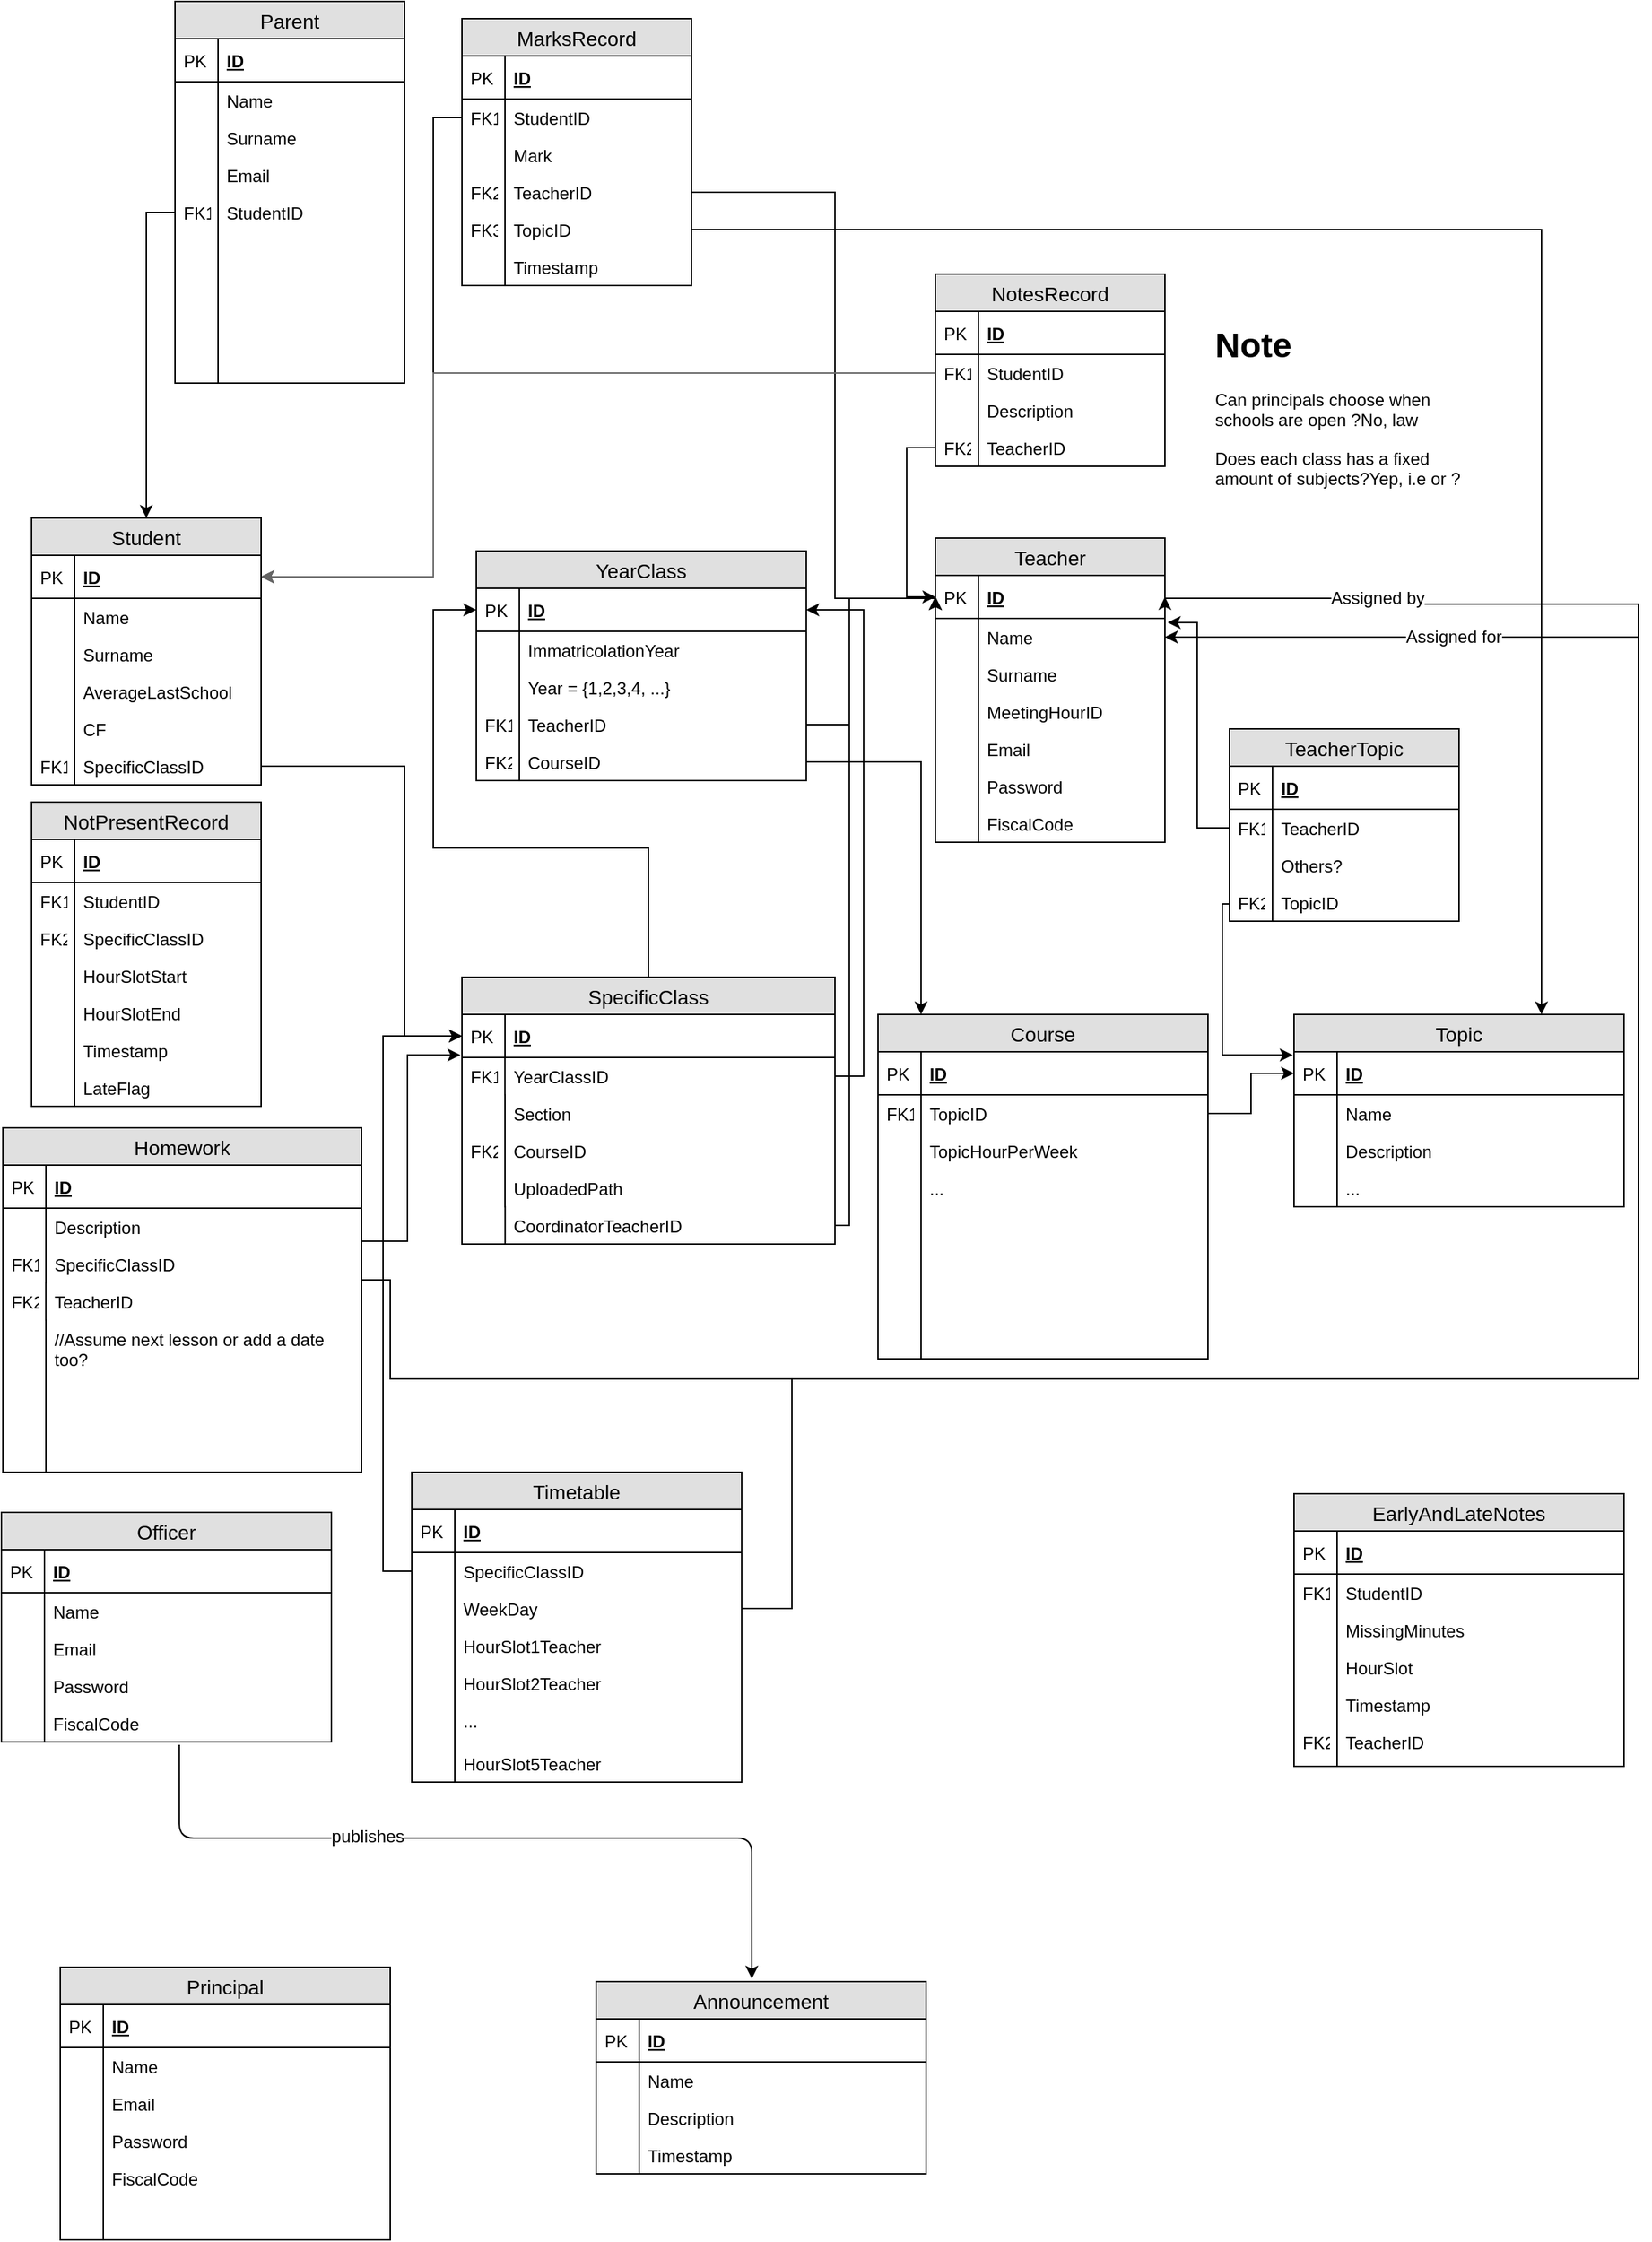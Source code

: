 <mxfile version="12.2.2" type="github" pages="1">
  <diagram id="_Fhk49Xo4dAoTZwoI3iL" name="Page-1">
    <mxGraphModel dx="2235" dy="1924" grid="1" gridSize="10" guides="1" tooltips="1" connect="1" arrows="1" fold="1" page="1" pageScale="1" pageWidth="827" pageHeight="1169" math="0" shadow="0">
      <root>
        <mxCell id="0"/>
        <mxCell id="1" parent="0"/>
        <mxCell id="hbklYA8rK2p1LF_I4JKN-1" value="Student" style="swimlane;fontStyle=0;childLayout=stackLayout;horizontal=1;startSize=26;fillColor=#e0e0e0;horizontalStack=0;resizeParent=1;resizeParentMax=0;resizeLast=0;collapsible=1;marginBottom=0;swimlaneFillColor=#ffffff;align=center;fontSize=14;" parent="1" vertex="1">
          <mxGeometry x="20" y="280" width="160" height="186" as="geometry"/>
        </mxCell>
        <mxCell id="hbklYA8rK2p1LF_I4JKN-2" value="ID" style="shape=partialRectangle;top=0;left=0;right=0;bottom=1;align=left;verticalAlign=middle;fillColor=none;spacingLeft=34;spacingRight=4;overflow=hidden;rotatable=0;points=[[0,0.5],[1,0.5]];portConstraint=eastwest;dropTarget=0;fontStyle=5;fontSize=12;" parent="hbklYA8rK2p1LF_I4JKN-1" vertex="1">
          <mxGeometry y="26" width="160" height="30" as="geometry"/>
        </mxCell>
        <mxCell id="hbklYA8rK2p1LF_I4JKN-3" value="PK" style="shape=partialRectangle;top=0;left=0;bottom=0;fillColor=none;align=left;verticalAlign=middle;spacingLeft=4;spacingRight=4;overflow=hidden;rotatable=0;points=[];portConstraint=eastwest;part=1;fontSize=12;" parent="hbklYA8rK2p1LF_I4JKN-2" vertex="1" connectable="0">
          <mxGeometry width="30" height="30" as="geometry"/>
        </mxCell>
        <mxCell id="hbklYA8rK2p1LF_I4JKN-4" value="Name" style="shape=partialRectangle;top=0;left=0;right=0;bottom=0;align=left;verticalAlign=top;fillColor=none;spacingLeft=34;spacingRight=4;overflow=hidden;rotatable=0;points=[[0,0.5],[1,0.5]];portConstraint=eastwest;dropTarget=0;fontSize=12;" parent="hbklYA8rK2p1LF_I4JKN-1" vertex="1">
          <mxGeometry y="56" width="160" height="26" as="geometry"/>
        </mxCell>
        <mxCell id="hbklYA8rK2p1LF_I4JKN-5" value="" style="shape=partialRectangle;top=0;left=0;bottom=0;fillColor=none;align=left;verticalAlign=top;spacingLeft=4;spacingRight=4;overflow=hidden;rotatable=0;points=[];portConstraint=eastwest;part=1;fontSize=12;" parent="hbklYA8rK2p1LF_I4JKN-4" vertex="1" connectable="0">
          <mxGeometry width="30" height="26" as="geometry"/>
        </mxCell>
        <mxCell id="hbklYA8rK2p1LF_I4JKN-6" value="Surname" style="shape=partialRectangle;top=0;left=0;right=0;bottom=0;align=left;verticalAlign=top;fillColor=none;spacingLeft=34;spacingRight=4;overflow=hidden;rotatable=0;points=[[0,0.5],[1,0.5]];portConstraint=eastwest;dropTarget=0;fontSize=12;" parent="hbklYA8rK2p1LF_I4JKN-1" vertex="1">
          <mxGeometry y="82" width="160" height="26" as="geometry"/>
        </mxCell>
        <mxCell id="hbklYA8rK2p1LF_I4JKN-7" value="" style="shape=partialRectangle;top=0;left=0;bottom=0;fillColor=none;align=left;verticalAlign=top;spacingLeft=4;spacingRight=4;overflow=hidden;rotatable=0;points=[];portConstraint=eastwest;part=1;fontSize=12;" parent="hbklYA8rK2p1LF_I4JKN-6" vertex="1" connectable="0">
          <mxGeometry width="30" height="26" as="geometry"/>
        </mxCell>
        <mxCell id="hbklYA8rK2p1LF_I4JKN-14" value="AverageLastSchool" style="shape=partialRectangle;top=0;left=0;right=0;bottom=0;align=left;verticalAlign=top;fillColor=none;spacingLeft=34;spacingRight=4;overflow=hidden;rotatable=0;points=[[0,0.5],[1,0.5]];portConstraint=eastwest;dropTarget=0;fontSize=12;" parent="hbklYA8rK2p1LF_I4JKN-1" vertex="1">
          <mxGeometry y="108" width="160" height="26" as="geometry"/>
        </mxCell>
        <mxCell id="hbklYA8rK2p1LF_I4JKN-15" value="" style="shape=partialRectangle;top=0;left=0;bottom=0;fillColor=none;align=left;verticalAlign=top;spacingLeft=4;spacingRight=4;overflow=hidden;rotatable=0;points=[];portConstraint=eastwest;part=1;fontSize=12;" parent="hbklYA8rK2p1LF_I4JKN-14" vertex="1" connectable="0">
          <mxGeometry width="30" height="26" as="geometry"/>
        </mxCell>
        <mxCell id="hbklYA8rK2p1LF_I4JKN-31" value="CF" style="shape=partialRectangle;top=0;left=0;right=0;bottom=0;align=left;verticalAlign=top;fillColor=none;spacingLeft=34;spacingRight=4;overflow=hidden;rotatable=0;points=[[0,0.5],[1,0.5]];portConstraint=eastwest;dropTarget=0;fontSize=12;" parent="hbklYA8rK2p1LF_I4JKN-1" vertex="1">
          <mxGeometry y="134" width="160" height="26" as="geometry"/>
        </mxCell>
        <mxCell id="hbklYA8rK2p1LF_I4JKN-32" value="" style="shape=partialRectangle;top=0;left=0;bottom=0;fillColor=none;align=left;verticalAlign=top;spacingLeft=4;spacingRight=4;overflow=hidden;rotatable=0;points=[];portConstraint=eastwest;part=1;fontSize=12;" parent="hbklYA8rK2p1LF_I4JKN-31" vertex="1" connectable="0">
          <mxGeometry width="30" height="26" as="geometry"/>
        </mxCell>
        <mxCell id="hbklYA8rK2p1LF_I4JKN-8" value="SpecificClassID" style="shape=partialRectangle;top=0;left=0;right=0;bottom=0;align=left;verticalAlign=top;fillColor=none;spacingLeft=34;spacingRight=4;overflow=hidden;rotatable=0;points=[[0,0.5],[1,0.5]];portConstraint=eastwest;dropTarget=0;fontSize=12;" parent="hbklYA8rK2p1LF_I4JKN-1" vertex="1">
          <mxGeometry y="160" width="160" height="26" as="geometry"/>
        </mxCell>
        <mxCell id="hbklYA8rK2p1LF_I4JKN-9" value="FK1" style="shape=partialRectangle;top=0;left=0;bottom=0;fillColor=none;align=left;verticalAlign=top;spacingLeft=4;spacingRight=4;overflow=hidden;rotatable=0;points=[];portConstraint=eastwest;part=1;fontSize=12;" parent="hbklYA8rK2p1LF_I4JKN-8" vertex="1" connectable="0">
          <mxGeometry width="30" height="26" as="geometry"/>
        </mxCell>
        <mxCell id="hbklYA8rK2p1LF_I4JKN-16" value="Teacher" style="swimlane;fontStyle=0;childLayout=stackLayout;horizontal=1;startSize=26;fillColor=#e0e0e0;horizontalStack=0;resizeParent=1;resizeParentMax=0;resizeLast=0;collapsible=1;marginBottom=0;swimlaneFillColor=#ffffff;align=center;fontSize=14;" parent="1" vertex="1">
          <mxGeometry x="650" y="294" width="160" height="212" as="geometry"/>
        </mxCell>
        <mxCell id="hbklYA8rK2p1LF_I4JKN-17" value="ID" style="shape=partialRectangle;top=0;left=0;right=0;bottom=1;align=left;verticalAlign=middle;fillColor=none;spacingLeft=34;spacingRight=4;overflow=hidden;rotatable=0;points=[[0,0.5],[1,0.5]];portConstraint=eastwest;dropTarget=0;fontStyle=5;fontSize=12;" parent="hbklYA8rK2p1LF_I4JKN-16" vertex="1">
          <mxGeometry y="26" width="160" height="30" as="geometry"/>
        </mxCell>
        <mxCell id="hbklYA8rK2p1LF_I4JKN-18" value="PK" style="shape=partialRectangle;top=0;left=0;bottom=0;fillColor=none;align=left;verticalAlign=middle;spacingLeft=4;spacingRight=4;overflow=hidden;rotatable=0;points=[];portConstraint=eastwest;part=1;fontSize=12;" parent="hbklYA8rK2p1LF_I4JKN-17" vertex="1" connectable="0">
          <mxGeometry width="30" height="30" as="geometry"/>
        </mxCell>
        <mxCell id="hbklYA8rK2p1LF_I4JKN-19" value="Name" style="shape=partialRectangle;top=0;left=0;right=0;bottom=0;align=left;verticalAlign=top;fillColor=none;spacingLeft=34;spacingRight=4;overflow=hidden;rotatable=0;points=[[0,0.5],[1,0.5]];portConstraint=eastwest;dropTarget=0;fontSize=12;" parent="hbklYA8rK2p1LF_I4JKN-16" vertex="1">
          <mxGeometry y="56" width="160" height="26" as="geometry"/>
        </mxCell>
        <mxCell id="hbklYA8rK2p1LF_I4JKN-20" value="" style="shape=partialRectangle;top=0;left=0;bottom=0;fillColor=none;align=left;verticalAlign=top;spacingLeft=4;spacingRight=4;overflow=hidden;rotatable=0;points=[];portConstraint=eastwest;part=1;fontSize=12;" parent="hbklYA8rK2p1LF_I4JKN-19" vertex="1" connectable="0">
          <mxGeometry width="30" height="26" as="geometry"/>
        </mxCell>
        <mxCell id="hbklYA8rK2p1LF_I4JKN-21" value="Surname" style="shape=partialRectangle;top=0;left=0;right=0;bottom=0;align=left;verticalAlign=top;fillColor=none;spacingLeft=34;spacingRight=4;overflow=hidden;rotatable=0;points=[[0,0.5],[1,0.5]];portConstraint=eastwest;dropTarget=0;fontSize=12;" parent="hbklYA8rK2p1LF_I4JKN-16" vertex="1">
          <mxGeometry y="82" width="160" height="26" as="geometry"/>
        </mxCell>
        <mxCell id="hbklYA8rK2p1LF_I4JKN-22" value="" style="shape=partialRectangle;top=0;left=0;bottom=0;fillColor=none;align=left;verticalAlign=top;spacingLeft=4;spacingRight=4;overflow=hidden;rotatable=0;points=[];portConstraint=eastwest;part=1;fontSize=12;" parent="hbklYA8rK2p1LF_I4JKN-21" vertex="1" connectable="0">
          <mxGeometry width="30" height="26" as="geometry"/>
        </mxCell>
        <mxCell id="hbklYA8rK2p1LF_I4JKN-25" value="MeetingHourID" style="shape=partialRectangle;top=0;left=0;right=0;bottom=0;align=left;verticalAlign=top;fillColor=none;spacingLeft=34;spacingRight=4;overflow=hidden;rotatable=0;points=[[0,0.5],[1,0.5]];portConstraint=eastwest;dropTarget=0;fontSize=12;" parent="hbklYA8rK2p1LF_I4JKN-16" vertex="1">
          <mxGeometry y="108" width="160" height="26" as="geometry"/>
        </mxCell>
        <mxCell id="hbklYA8rK2p1LF_I4JKN-26" value="" style="shape=partialRectangle;top=0;left=0;bottom=0;fillColor=none;align=left;verticalAlign=top;spacingLeft=4;spacingRight=4;overflow=hidden;rotatable=0;points=[];portConstraint=eastwest;part=1;fontSize=12;" parent="hbklYA8rK2p1LF_I4JKN-25" vertex="1" connectable="0">
          <mxGeometry width="30" height="26" as="geometry"/>
        </mxCell>
        <mxCell id="nc5QVlaFEccP27-C1-Xo-21" value="Email" style="shape=partialRectangle;top=0;left=0;right=0;bottom=0;align=left;verticalAlign=top;fillColor=none;spacingLeft=34;spacingRight=4;overflow=hidden;rotatable=0;points=[[0,0.5],[1,0.5]];portConstraint=eastwest;dropTarget=0;fontSize=12;" parent="hbklYA8rK2p1LF_I4JKN-16" vertex="1">
          <mxGeometry y="134" width="160" height="26" as="geometry"/>
        </mxCell>
        <mxCell id="nc5QVlaFEccP27-C1-Xo-22" value="" style="shape=partialRectangle;top=0;left=0;bottom=0;fillColor=none;align=left;verticalAlign=top;spacingLeft=4;spacingRight=4;overflow=hidden;rotatable=0;points=[];portConstraint=eastwest;part=1;fontSize=12;" parent="nc5QVlaFEccP27-C1-Xo-21" vertex="1" connectable="0">
          <mxGeometry width="30" height="26" as="geometry"/>
        </mxCell>
        <mxCell id="nc5QVlaFEccP27-C1-Xo-23" value="Password" style="shape=partialRectangle;top=0;left=0;right=0;bottom=0;align=left;verticalAlign=top;fillColor=none;spacingLeft=34;spacingRight=4;overflow=hidden;rotatable=0;points=[[0,0.5],[1,0.5]];portConstraint=eastwest;dropTarget=0;fontSize=12;" parent="hbklYA8rK2p1LF_I4JKN-16" vertex="1">
          <mxGeometry y="160" width="160" height="26" as="geometry"/>
        </mxCell>
        <mxCell id="nc5QVlaFEccP27-C1-Xo-24" value="" style="shape=partialRectangle;top=0;left=0;bottom=0;fillColor=none;align=left;verticalAlign=top;spacingLeft=4;spacingRight=4;overflow=hidden;rotatable=0;points=[];portConstraint=eastwest;part=1;fontSize=12;" parent="nc5QVlaFEccP27-C1-Xo-23" vertex="1" connectable="0">
          <mxGeometry width="30" height="26" as="geometry"/>
        </mxCell>
        <mxCell id="nc5QVlaFEccP27-C1-Xo-34" value="FiscalCode" style="shape=partialRectangle;top=0;left=0;right=0;bottom=0;align=left;verticalAlign=top;fillColor=none;spacingLeft=34;spacingRight=4;overflow=hidden;rotatable=0;points=[[0,0.5],[1,0.5]];portConstraint=eastwest;dropTarget=0;fontSize=12;" parent="hbklYA8rK2p1LF_I4JKN-16" vertex="1">
          <mxGeometry y="186" width="160" height="26" as="geometry"/>
        </mxCell>
        <mxCell id="nc5QVlaFEccP27-C1-Xo-35" value="" style="shape=partialRectangle;top=0;left=0;bottom=0;fillColor=none;align=left;verticalAlign=top;spacingLeft=4;spacingRight=4;overflow=hidden;rotatable=0;points=[];portConstraint=eastwest;part=1;fontSize=12;" parent="nc5QVlaFEccP27-C1-Xo-34" vertex="1" connectable="0">
          <mxGeometry width="30" height="26" as="geometry"/>
        </mxCell>
        <mxCell id="hbklYA8rK2p1LF_I4JKN-33" value="YearClass" style="swimlane;fontStyle=0;childLayout=stackLayout;horizontal=1;startSize=26;fillColor=#e0e0e0;horizontalStack=0;resizeParent=1;resizeParentMax=0;resizeLast=0;collapsible=1;marginBottom=0;swimlaneFillColor=#ffffff;align=center;fontSize=14;" parent="1" vertex="1">
          <mxGeometry x="330" y="303" width="230" height="160" as="geometry"/>
        </mxCell>
        <mxCell id="hbklYA8rK2p1LF_I4JKN-34" value="ID" style="shape=partialRectangle;top=0;left=0;right=0;bottom=1;align=left;verticalAlign=middle;fillColor=none;spacingLeft=34;spacingRight=4;overflow=hidden;rotatable=0;points=[[0,0.5],[1,0.5]];portConstraint=eastwest;dropTarget=0;fontStyle=5;fontSize=12;" parent="hbklYA8rK2p1LF_I4JKN-33" vertex="1">
          <mxGeometry y="26" width="230" height="30" as="geometry"/>
        </mxCell>
        <mxCell id="hbklYA8rK2p1LF_I4JKN-35" value="PK" style="shape=partialRectangle;top=0;left=0;bottom=0;fillColor=none;align=left;verticalAlign=middle;spacingLeft=4;spacingRight=4;overflow=hidden;rotatable=0;points=[];portConstraint=eastwest;part=1;fontSize=12;" parent="hbklYA8rK2p1LF_I4JKN-34" vertex="1" connectable="0">
          <mxGeometry width="30" height="30" as="geometry"/>
        </mxCell>
        <mxCell id="hbklYA8rK2p1LF_I4JKN-36" value="ImmatricolationYear" style="shape=partialRectangle;top=0;left=0;right=0;bottom=0;align=left;verticalAlign=top;fillColor=none;spacingLeft=34;spacingRight=4;overflow=hidden;rotatable=0;points=[[0,0.5],[1,0.5]];portConstraint=eastwest;dropTarget=0;fontSize=12;" parent="hbklYA8rK2p1LF_I4JKN-33" vertex="1">
          <mxGeometry y="56" width="230" height="26" as="geometry"/>
        </mxCell>
        <mxCell id="hbklYA8rK2p1LF_I4JKN-37" value="" style="shape=partialRectangle;top=0;left=0;bottom=0;fillColor=none;align=left;verticalAlign=top;spacingLeft=4;spacingRight=4;overflow=hidden;rotatable=0;points=[];portConstraint=eastwest;part=1;fontSize=12;" parent="hbklYA8rK2p1LF_I4JKN-36" vertex="1" connectable="0">
          <mxGeometry width="30" height="26" as="geometry"/>
        </mxCell>
        <mxCell id="hbklYA8rK2p1LF_I4JKN-38" value="Year = {1,2,3,4, ...}" style="shape=partialRectangle;top=0;left=0;right=0;bottom=0;align=left;verticalAlign=top;fillColor=none;spacingLeft=34;spacingRight=4;overflow=hidden;rotatable=0;points=[[0,0.5],[1,0.5]];portConstraint=eastwest;dropTarget=0;fontSize=12;" parent="hbklYA8rK2p1LF_I4JKN-33" vertex="1">
          <mxGeometry y="82" width="230" height="26" as="geometry"/>
        </mxCell>
        <mxCell id="hbklYA8rK2p1LF_I4JKN-39" value="" style="shape=partialRectangle;top=0;left=0;bottom=0;fillColor=none;align=left;verticalAlign=top;spacingLeft=4;spacingRight=4;overflow=hidden;rotatable=0;points=[];portConstraint=eastwest;part=1;fontSize=12;" parent="hbklYA8rK2p1LF_I4JKN-38" vertex="1" connectable="0">
          <mxGeometry width="30" height="26" as="geometry"/>
        </mxCell>
        <mxCell id="nc5QVlaFEccP27-C1-Xo-29" value="TeacherID" style="shape=partialRectangle;top=0;left=0;right=0;bottom=0;align=left;verticalAlign=top;fillColor=none;spacingLeft=34;spacingRight=4;overflow=hidden;rotatable=0;points=[[0,0.5],[1,0.5]];portConstraint=eastwest;dropTarget=0;fontSize=12;" parent="hbklYA8rK2p1LF_I4JKN-33" vertex="1">
          <mxGeometry y="108" width="230" height="26" as="geometry"/>
        </mxCell>
        <mxCell id="nc5QVlaFEccP27-C1-Xo-30" value="FK1" style="shape=partialRectangle;top=0;left=0;bottom=0;fillColor=none;align=left;verticalAlign=top;spacingLeft=4;spacingRight=4;overflow=hidden;rotatable=0;points=[];portConstraint=eastwest;part=1;fontSize=12;" parent="nc5QVlaFEccP27-C1-Xo-29" vertex="1" connectable="0">
          <mxGeometry width="30" height="26" as="geometry"/>
        </mxCell>
        <mxCell id="hbklYA8rK2p1LF_I4JKN-191" value="CourseID" style="shape=partialRectangle;top=0;left=0;right=0;bottom=0;align=left;verticalAlign=top;fillColor=none;spacingLeft=34;spacingRight=4;overflow=hidden;rotatable=0;points=[[0,0.5],[1,0.5]];portConstraint=eastwest;dropTarget=0;fontSize=12;" parent="hbklYA8rK2p1LF_I4JKN-33" vertex="1">
          <mxGeometry y="134" width="230" height="26" as="geometry"/>
        </mxCell>
        <mxCell id="hbklYA8rK2p1LF_I4JKN-192" value="FK2" style="shape=partialRectangle;top=0;left=0;bottom=0;fillColor=none;align=left;verticalAlign=top;spacingLeft=4;spacingRight=4;overflow=hidden;rotatable=0;points=[];portConstraint=eastwest;part=1;fontSize=12;" parent="hbklYA8rK2p1LF_I4JKN-191" vertex="1" connectable="0">
          <mxGeometry width="30" height="26" as="geometry"/>
        </mxCell>
        <mxCell id="hbklYA8rK2p1LF_I4JKN-195" style="edgeStyle=orthogonalEdgeStyle;rounded=0;orthogonalLoop=1;jettySize=auto;html=1;exitX=0.5;exitY=0;exitDx=0;exitDy=0;entryX=0;entryY=0.5;entryDx=0;entryDy=0;" parent="1" source="hbklYA8rK2p1LF_I4JKN-46" target="hbklYA8rK2p1LF_I4JKN-34" edge="1">
          <mxGeometry relative="1" as="geometry">
            <mxPoint x="380.0" y="510" as="targetPoint"/>
            <Array as="points">
              <mxPoint x="450" y="510"/>
              <mxPoint x="300" y="510"/>
              <mxPoint x="300" y="344"/>
            </Array>
          </mxGeometry>
        </mxCell>
        <mxCell id="hbklYA8rK2p1LF_I4JKN-46" value="SpecificClass" style="swimlane;fontStyle=0;childLayout=stackLayout;horizontal=1;startSize=26;fillColor=#e0e0e0;horizontalStack=0;resizeParent=1;resizeParentMax=0;resizeLast=0;collapsible=1;marginBottom=0;swimlaneFillColor=#ffffff;align=center;fontSize=14;" parent="1" vertex="1">
          <mxGeometry x="320" y="600" width="260" height="186" as="geometry"/>
        </mxCell>
        <mxCell id="hbklYA8rK2p1LF_I4JKN-47" value="ID" style="shape=partialRectangle;top=0;left=0;right=0;bottom=1;align=left;verticalAlign=middle;fillColor=none;spacingLeft=34;spacingRight=4;overflow=hidden;rotatable=0;points=[[0,0.5],[1,0.5]];portConstraint=eastwest;dropTarget=0;fontStyle=5;fontSize=12;" parent="hbklYA8rK2p1LF_I4JKN-46" vertex="1">
          <mxGeometry y="26" width="260" height="30" as="geometry"/>
        </mxCell>
        <mxCell id="hbklYA8rK2p1LF_I4JKN-48" value="PK" style="shape=partialRectangle;top=0;left=0;bottom=0;fillColor=none;align=left;verticalAlign=middle;spacingLeft=4;spacingRight=4;overflow=hidden;rotatable=0;points=[];portConstraint=eastwest;part=1;fontSize=12;" parent="hbklYA8rK2p1LF_I4JKN-47" vertex="1" connectable="0">
          <mxGeometry width="30" height="30" as="geometry"/>
        </mxCell>
        <mxCell id="hbklYA8rK2p1LF_I4JKN-49" value="YearClassID" style="shape=partialRectangle;top=0;left=0;right=0;bottom=0;align=left;verticalAlign=top;fillColor=none;spacingLeft=34;spacingRight=4;overflow=hidden;rotatable=0;points=[[0,0.5],[1,0.5]];portConstraint=eastwest;dropTarget=0;fontSize=12;" parent="hbklYA8rK2p1LF_I4JKN-46" vertex="1">
          <mxGeometry y="56" width="260" height="26" as="geometry"/>
        </mxCell>
        <mxCell id="hbklYA8rK2p1LF_I4JKN-50" value="FK1" style="shape=partialRectangle;top=0;left=0;bottom=0;fillColor=none;align=left;verticalAlign=top;spacingLeft=4;spacingRight=4;overflow=hidden;rotatable=0;points=[];portConstraint=eastwest;part=1;fontSize=12;" parent="hbklYA8rK2p1LF_I4JKN-49" vertex="1" connectable="0">
          <mxGeometry width="29.943" height="26" as="geometry"/>
        </mxCell>
        <mxCell id="hbklYA8rK2p1LF_I4JKN-53" value="Section" style="shape=partialRectangle;top=0;left=0;right=0;bottom=0;align=left;verticalAlign=top;fillColor=none;spacingLeft=34;spacingRight=4;overflow=hidden;rotatable=0;points=[[0,0.5],[1,0.5]];portConstraint=eastwest;dropTarget=0;fontSize=12;" parent="hbklYA8rK2p1LF_I4JKN-46" vertex="1">
          <mxGeometry y="82" width="260" height="26" as="geometry"/>
        </mxCell>
        <mxCell id="hbklYA8rK2p1LF_I4JKN-54" value="" style="shape=partialRectangle;top=0;left=0;bottom=0;fillColor=none;align=left;verticalAlign=top;spacingLeft=4;spacingRight=4;overflow=hidden;rotatable=0;points=[];portConstraint=eastwest;part=1;fontSize=12;" parent="hbklYA8rK2p1LF_I4JKN-53" vertex="1" connectable="0">
          <mxGeometry width="30" height="26" as="geometry"/>
        </mxCell>
        <mxCell id="hbklYA8rK2p1LF_I4JKN-57" value="CourseID" style="shape=partialRectangle;top=0;left=0;right=0;bottom=0;align=left;verticalAlign=top;fillColor=none;spacingLeft=34;spacingRight=4;overflow=hidden;rotatable=0;points=[[0,0.5],[1,0.5]];portConstraint=eastwest;dropTarget=0;fontSize=12;" parent="hbklYA8rK2p1LF_I4JKN-46" vertex="1">
          <mxGeometry y="108" width="260" height="26" as="geometry"/>
        </mxCell>
        <mxCell id="hbklYA8rK2p1LF_I4JKN-58" value="FK2" style="shape=partialRectangle;top=0;left=0;bottom=0;fillColor=none;align=left;verticalAlign=top;spacingLeft=4;spacingRight=4;overflow=hidden;rotatable=0;points=[];portConstraint=eastwest;part=1;fontSize=12;" parent="hbklYA8rK2p1LF_I4JKN-57" vertex="1" connectable="0">
          <mxGeometry width="30" height="26" as="geometry"/>
        </mxCell>
        <mxCell id="hbklYA8rK2p1LF_I4JKN-125" value="UploadedPath" style="shape=partialRectangle;top=0;left=0;right=0;bottom=0;align=left;verticalAlign=top;fillColor=none;spacingLeft=34;spacingRight=4;overflow=hidden;rotatable=0;points=[[0,0.5],[1,0.5]];portConstraint=eastwest;dropTarget=0;fontSize=12;" parent="hbklYA8rK2p1LF_I4JKN-46" vertex="1">
          <mxGeometry y="134" width="260" height="26" as="geometry"/>
        </mxCell>
        <mxCell id="hbklYA8rK2p1LF_I4JKN-126" value="" style="shape=partialRectangle;top=0;left=0;bottom=0;fillColor=none;align=left;verticalAlign=top;spacingLeft=4;spacingRight=4;overflow=hidden;rotatable=0;points=[];portConstraint=eastwest;part=1;fontSize=12;" parent="hbklYA8rK2p1LF_I4JKN-125" vertex="1" connectable="0">
          <mxGeometry width="30" height="26" as="geometry"/>
        </mxCell>
        <mxCell id="nc5QVlaFEccP27-C1-Xo-15" value="CoordinatorTeacherID" style="shape=partialRectangle;top=0;left=0;right=0;bottom=0;align=left;verticalAlign=top;fillColor=none;spacingLeft=34;spacingRight=4;overflow=hidden;rotatable=0;points=[[0,0.5],[1,0.5]];portConstraint=eastwest;dropTarget=0;fontSize=12;" parent="hbklYA8rK2p1LF_I4JKN-46" vertex="1">
          <mxGeometry y="160" width="260" height="26" as="geometry"/>
        </mxCell>
        <mxCell id="nc5QVlaFEccP27-C1-Xo-16" value="" style="shape=partialRectangle;top=0;left=0;bottom=0;fillColor=none;align=left;verticalAlign=top;spacingLeft=4;spacingRight=4;overflow=hidden;rotatable=0;points=[];portConstraint=eastwest;part=1;fontSize=12;" parent="nc5QVlaFEccP27-C1-Xo-15" vertex="1" connectable="0">
          <mxGeometry width="30.1" height="26" as="geometry"/>
        </mxCell>
        <mxCell id="hbklYA8rK2p1LF_I4JKN-59" value="Parent" style="swimlane;fontStyle=0;childLayout=stackLayout;horizontal=1;startSize=26;fillColor=#e0e0e0;horizontalStack=0;resizeParent=1;resizeParentMax=0;resizeLast=0;collapsible=1;marginBottom=0;swimlaneFillColor=#ffffff;align=center;fontSize=14;" parent="1" vertex="1">
          <mxGeometry x="120" y="-80" width="160" height="266" as="geometry"/>
        </mxCell>
        <mxCell id="hbklYA8rK2p1LF_I4JKN-60" value="ID" style="shape=partialRectangle;top=0;left=0;right=0;bottom=1;align=left;verticalAlign=middle;fillColor=none;spacingLeft=34;spacingRight=4;overflow=hidden;rotatable=0;points=[[0,0.5],[1,0.5]];portConstraint=eastwest;dropTarget=0;fontStyle=5;fontSize=12;" parent="hbklYA8rK2p1LF_I4JKN-59" vertex="1">
          <mxGeometry y="26" width="160" height="30" as="geometry"/>
        </mxCell>
        <mxCell id="hbklYA8rK2p1LF_I4JKN-61" value="PK" style="shape=partialRectangle;top=0;left=0;bottom=0;fillColor=none;align=left;verticalAlign=middle;spacingLeft=4;spacingRight=4;overflow=hidden;rotatable=0;points=[];portConstraint=eastwest;part=1;fontSize=12;" parent="hbklYA8rK2p1LF_I4JKN-60" vertex="1" connectable="0">
          <mxGeometry width="30" height="30" as="geometry"/>
        </mxCell>
        <mxCell id="hbklYA8rK2p1LF_I4JKN-62" value="Name" style="shape=partialRectangle;top=0;left=0;right=0;bottom=0;align=left;verticalAlign=top;fillColor=none;spacingLeft=34;spacingRight=4;overflow=hidden;rotatable=0;points=[[0,0.5],[1,0.5]];portConstraint=eastwest;dropTarget=0;fontSize=12;" parent="hbklYA8rK2p1LF_I4JKN-59" vertex="1">
          <mxGeometry y="56" width="160" height="26" as="geometry"/>
        </mxCell>
        <mxCell id="hbklYA8rK2p1LF_I4JKN-63" value="" style="shape=partialRectangle;top=0;left=0;bottom=0;fillColor=none;align=left;verticalAlign=top;spacingLeft=4;spacingRight=4;overflow=hidden;rotatable=0;points=[];portConstraint=eastwest;part=1;fontSize=12;" parent="hbklYA8rK2p1LF_I4JKN-62" vertex="1" connectable="0">
          <mxGeometry width="30" height="26" as="geometry"/>
        </mxCell>
        <mxCell id="hbklYA8rK2p1LF_I4JKN-64" value="Surname" style="shape=partialRectangle;top=0;left=0;right=0;bottom=0;align=left;verticalAlign=top;fillColor=none;spacingLeft=34;spacingRight=4;overflow=hidden;rotatable=0;points=[[0,0.5],[1,0.5]];portConstraint=eastwest;dropTarget=0;fontSize=12;" parent="hbklYA8rK2p1LF_I4JKN-59" vertex="1">
          <mxGeometry y="82" width="160" height="26" as="geometry"/>
        </mxCell>
        <mxCell id="hbklYA8rK2p1LF_I4JKN-65" value="" style="shape=partialRectangle;top=0;left=0;bottom=0;fillColor=none;align=left;verticalAlign=top;spacingLeft=4;spacingRight=4;overflow=hidden;rotatable=0;points=[];portConstraint=eastwest;part=1;fontSize=12;" parent="hbklYA8rK2p1LF_I4JKN-64" vertex="1" connectable="0">
          <mxGeometry width="30" height="26" as="geometry"/>
        </mxCell>
        <mxCell id="hbklYA8rK2p1LF_I4JKN-68" value="Email" style="shape=partialRectangle;top=0;left=0;right=0;bottom=0;align=left;verticalAlign=top;fillColor=none;spacingLeft=34;spacingRight=4;overflow=hidden;rotatable=0;points=[[0,0.5],[1,0.5]];portConstraint=eastwest;dropTarget=0;fontSize=12;" parent="hbklYA8rK2p1LF_I4JKN-59" vertex="1">
          <mxGeometry y="108" width="160" height="26" as="geometry"/>
        </mxCell>
        <mxCell id="hbklYA8rK2p1LF_I4JKN-69" value="" style="shape=partialRectangle;top=0;left=0;bottom=0;fillColor=none;align=left;verticalAlign=top;spacingLeft=4;spacingRight=4;overflow=hidden;rotatable=0;points=[];portConstraint=eastwest;part=1;fontSize=12;" parent="hbklYA8rK2p1LF_I4JKN-68" vertex="1" connectable="0">
          <mxGeometry width="30" height="26" as="geometry"/>
        </mxCell>
        <mxCell id="hbklYA8rK2p1LF_I4JKN-66" value="StudentID" style="shape=partialRectangle;top=0;left=0;right=0;bottom=0;align=left;verticalAlign=top;fillColor=none;spacingLeft=34;spacingRight=4;overflow=hidden;rotatable=0;points=[[0,0.5],[1,0.5]];portConstraint=eastwest;dropTarget=0;fontSize=12;" parent="hbklYA8rK2p1LF_I4JKN-59" vertex="1">
          <mxGeometry y="134" width="160" height="26" as="geometry"/>
        </mxCell>
        <mxCell id="hbklYA8rK2p1LF_I4JKN-67" value="FK1" style="shape=partialRectangle;top=0;left=0;bottom=0;fillColor=none;align=left;verticalAlign=top;spacingLeft=4;spacingRight=4;overflow=hidden;rotatable=0;points=[];portConstraint=eastwest;part=1;fontSize=12;" parent="hbklYA8rK2p1LF_I4JKN-66" vertex="1" connectable="0">
          <mxGeometry width="30" height="26" as="geometry"/>
        </mxCell>
        <mxCell id="hbklYA8rK2p1LF_I4JKN-70" value="" style="shape=partialRectangle;top=0;left=0;right=0;bottom=0;align=left;verticalAlign=top;fillColor=none;spacingLeft=34;spacingRight=4;overflow=hidden;rotatable=0;points=[[0,0.5],[1,0.5]];portConstraint=eastwest;dropTarget=0;fontSize=12;" parent="hbklYA8rK2p1LF_I4JKN-59" vertex="1">
          <mxGeometry y="160" width="160" height="106" as="geometry"/>
        </mxCell>
        <mxCell id="hbklYA8rK2p1LF_I4JKN-71" value="" style="shape=partialRectangle;top=0;left=0;bottom=0;fillColor=none;align=left;verticalAlign=top;spacingLeft=4;spacingRight=4;overflow=hidden;rotatable=0;points=[];portConstraint=eastwest;part=1;fontSize=12;" parent="hbklYA8rK2p1LF_I4JKN-70" vertex="1" connectable="0">
          <mxGeometry width="30" height="106" as="geometry"/>
        </mxCell>
        <mxCell id="hbklYA8rK2p1LF_I4JKN-76" value="Course" style="swimlane;fontStyle=0;childLayout=stackLayout;horizontal=1;startSize=26;fillColor=#e0e0e0;horizontalStack=0;resizeParent=1;resizeParentMax=0;resizeLast=0;collapsible=1;marginBottom=0;swimlaneFillColor=#ffffff;align=center;fontSize=14;" parent="1" vertex="1">
          <mxGeometry x="610" y="626" width="230" height="240" as="geometry"/>
        </mxCell>
        <mxCell id="hbklYA8rK2p1LF_I4JKN-77" value="ID" style="shape=partialRectangle;top=0;left=0;right=0;bottom=1;align=left;verticalAlign=middle;fillColor=none;spacingLeft=34;spacingRight=4;overflow=hidden;rotatable=0;points=[[0,0.5],[1,0.5]];portConstraint=eastwest;dropTarget=0;fontStyle=5;fontSize=12;" parent="hbklYA8rK2p1LF_I4JKN-76" vertex="1">
          <mxGeometry y="26" width="230" height="30" as="geometry"/>
        </mxCell>
        <mxCell id="hbklYA8rK2p1LF_I4JKN-78" value="PK" style="shape=partialRectangle;top=0;left=0;bottom=0;fillColor=none;align=left;verticalAlign=middle;spacingLeft=4;spacingRight=4;overflow=hidden;rotatable=0;points=[];portConstraint=eastwest;part=1;fontSize=12;" parent="hbklYA8rK2p1LF_I4JKN-77" vertex="1" connectable="0">
          <mxGeometry width="30" height="30" as="geometry"/>
        </mxCell>
        <mxCell id="hbklYA8rK2p1LF_I4JKN-79" value="TopicID" style="shape=partialRectangle;top=0;left=0;right=0;bottom=0;align=left;verticalAlign=top;fillColor=none;spacingLeft=34;spacingRight=4;overflow=hidden;rotatable=0;points=[[0,0.5],[1,0.5]];portConstraint=eastwest;dropTarget=0;fontSize=12;" parent="hbklYA8rK2p1LF_I4JKN-76" vertex="1">
          <mxGeometry y="56" width="230" height="26" as="geometry"/>
        </mxCell>
        <mxCell id="hbklYA8rK2p1LF_I4JKN-80" value="FK1" style="shape=partialRectangle;top=0;left=0;bottom=0;fillColor=none;align=left;verticalAlign=top;spacingLeft=4;spacingRight=4;overflow=hidden;rotatable=0;points=[];portConstraint=eastwest;part=1;fontSize=12;" parent="hbklYA8rK2p1LF_I4JKN-79" vertex="1" connectable="0">
          <mxGeometry width="30" height="26" as="geometry"/>
        </mxCell>
        <mxCell id="hbklYA8rK2p1LF_I4JKN-100" value="TopicHourPerWeek" style="shape=partialRectangle;top=0;left=0;right=0;bottom=0;align=left;verticalAlign=top;fillColor=none;spacingLeft=34;spacingRight=4;overflow=hidden;rotatable=0;points=[[0,0.5],[1,0.5]];portConstraint=eastwest;dropTarget=0;fontSize=12;" parent="hbklYA8rK2p1LF_I4JKN-76" vertex="1">
          <mxGeometry y="82" width="230" height="26" as="geometry"/>
        </mxCell>
        <mxCell id="hbklYA8rK2p1LF_I4JKN-101" value="" style="shape=partialRectangle;top=0;left=0;bottom=0;fillColor=none;align=left;verticalAlign=top;spacingLeft=4;spacingRight=4;overflow=hidden;rotatable=0;points=[];portConstraint=eastwest;part=1;fontSize=12;" parent="hbklYA8rK2p1LF_I4JKN-100" vertex="1" connectable="0">
          <mxGeometry width="30" height="26" as="geometry"/>
        </mxCell>
        <mxCell id="hbklYA8rK2p1LF_I4JKN-104" value="..." style="shape=partialRectangle;top=0;left=0;right=0;bottom=0;align=left;verticalAlign=top;fillColor=none;spacingLeft=34;spacingRight=4;overflow=hidden;rotatable=0;points=[[0,0.5],[1,0.5]];portConstraint=eastwest;dropTarget=0;fontSize=12;" parent="hbklYA8rK2p1LF_I4JKN-76" vertex="1">
          <mxGeometry y="108" width="230" height="26" as="geometry"/>
        </mxCell>
        <mxCell id="hbklYA8rK2p1LF_I4JKN-105" value="" style="shape=partialRectangle;top=0;left=0;bottom=0;fillColor=none;align=left;verticalAlign=top;spacingLeft=4;spacingRight=4;overflow=hidden;rotatable=0;points=[];portConstraint=eastwest;part=1;fontSize=12;" parent="hbklYA8rK2p1LF_I4JKN-104" vertex="1" connectable="0">
          <mxGeometry width="30" height="26" as="geometry"/>
        </mxCell>
        <mxCell id="hbklYA8rK2p1LF_I4JKN-85" value="" style="shape=partialRectangle;top=0;left=0;right=0;bottom=0;align=left;verticalAlign=top;fillColor=none;spacingLeft=34;spacingRight=4;overflow=hidden;rotatable=0;points=[[0,0.5],[1,0.5]];portConstraint=eastwest;dropTarget=0;fontSize=12;" parent="hbklYA8rK2p1LF_I4JKN-76" vertex="1">
          <mxGeometry y="134" width="230" height="106" as="geometry"/>
        </mxCell>
        <mxCell id="hbklYA8rK2p1LF_I4JKN-86" value="" style="shape=partialRectangle;top=0;left=0;bottom=0;fillColor=none;align=left;verticalAlign=top;spacingLeft=4;spacingRight=4;overflow=hidden;rotatable=0;points=[];portConstraint=eastwest;part=1;fontSize=12;" parent="hbklYA8rK2p1LF_I4JKN-85" vertex="1" connectable="0">
          <mxGeometry width="30" height="106" as="geometry"/>
        </mxCell>
        <mxCell id="hbklYA8rK2p1LF_I4JKN-87" value="NotesRecord" style="swimlane;fontStyle=0;childLayout=stackLayout;horizontal=1;startSize=26;fillColor=#e0e0e0;horizontalStack=0;resizeParent=1;resizeParentMax=0;resizeLast=0;collapsible=1;marginBottom=0;swimlaneFillColor=#ffffff;align=center;fontSize=14;" parent="1" vertex="1">
          <mxGeometry x="650" y="110" width="160" height="134" as="geometry"/>
        </mxCell>
        <mxCell id="hbklYA8rK2p1LF_I4JKN-88" value="ID" style="shape=partialRectangle;top=0;left=0;right=0;bottom=1;align=left;verticalAlign=middle;fillColor=none;spacingLeft=34;spacingRight=4;overflow=hidden;rotatable=0;points=[[0,0.5],[1,0.5]];portConstraint=eastwest;dropTarget=0;fontStyle=5;fontSize=12;" parent="hbklYA8rK2p1LF_I4JKN-87" vertex="1">
          <mxGeometry y="26" width="160" height="30" as="geometry"/>
        </mxCell>
        <mxCell id="hbklYA8rK2p1LF_I4JKN-89" value="PK" style="shape=partialRectangle;top=0;left=0;bottom=0;fillColor=none;align=left;verticalAlign=middle;spacingLeft=4;spacingRight=4;overflow=hidden;rotatable=0;points=[];portConstraint=eastwest;part=1;fontSize=12;" parent="hbklYA8rK2p1LF_I4JKN-88" vertex="1" connectable="0">
          <mxGeometry width="30" height="30" as="geometry"/>
        </mxCell>
        <mxCell id="hbklYA8rK2p1LF_I4JKN-90" value="StudentID" style="shape=partialRectangle;top=0;left=0;right=0;bottom=0;align=left;verticalAlign=top;fillColor=none;spacingLeft=34;spacingRight=4;overflow=hidden;rotatable=0;points=[[0,0.5],[1,0.5]];portConstraint=eastwest;dropTarget=0;fontSize=12;" parent="hbklYA8rK2p1LF_I4JKN-87" vertex="1">
          <mxGeometry y="56" width="160" height="26" as="geometry"/>
        </mxCell>
        <mxCell id="hbklYA8rK2p1LF_I4JKN-91" value="FK1" style="shape=partialRectangle;top=0;left=0;bottom=0;fillColor=none;align=left;verticalAlign=top;spacingLeft=4;spacingRight=4;overflow=hidden;rotatable=0;points=[];portConstraint=eastwest;part=1;fontSize=12;" parent="hbklYA8rK2p1LF_I4JKN-90" vertex="1" connectable="0">
          <mxGeometry width="30" height="26" as="geometry"/>
        </mxCell>
        <mxCell id="hbklYA8rK2p1LF_I4JKN-92" value="Description" style="shape=partialRectangle;top=0;left=0;right=0;bottom=0;align=left;verticalAlign=top;fillColor=none;spacingLeft=34;spacingRight=4;overflow=hidden;rotatable=0;points=[[0,0.5],[1,0.5]];portConstraint=eastwest;dropTarget=0;fontSize=12;" parent="hbklYA8rK2p1LF_I4JKN-87" vertex="1">
          <mxGeometry y="82" width="160" height="26" as="geometry"/>
        </mxCell>
        <mxCell id="hbklYA8rK2p1LF_I4JKN-93" value="" style="shape=partialRectangle;top=0;left=0;bottom=0;fillColor=none;align=left;verticalAlign=top;spacingLeft=4;spacingRight=4;overflow=hidden;rotatable=0;points=[];portConstraint=eastwest;part=1;fontSize=12;" parent="hbklYA8rK2p1LF_I4JKN-92" vertex="1" connectable="0">
          <mxGeometry width="30" height="26" as="geometry"/>
        </mxCell>
        <mxCell id="hbklYA8rK2p1LF_I4JKN-96" value="TeacherID" style="shape=partialRectangle;top=0;left=0;right=0;bottom=0;align=left;verticalAlign=top;fillColor=none;spacingLeft=34;spacingRight=4;overflow=hidden;rotatable=0;points=[[0,0.5],[1,0.5]];portConstraint=eastwest;dropTarget=0;fontSize=12;" parent="hbklYA8rK2p1LF_I4JKN-87" vertex="1">
          <mxGeometry y="108" width="160" height="26" as="geometry"/>
        </mxCell>
        <mxCell id="hbklYA8rK2p1LF_I4JKN-97" value="FK2" style="shape=partialRectangle;top=0;left=0;bottom=0;fillColor=none;align=left;verticalAlign=top;spacingLeft=4;spacingRight=4;overflow=hidden;rotatable=0;points=[];portConstraint=eastwest;part=1;fontSize=12;" parent="hbklYA8rK2p1LF_I4JKN-96" vertex="1" connectable="0">
          <mxGeometry width="30" height="26" as="geometry"/>
        </mxCell>
        <mxCell id="hbklYA8rK2p1LF_I4JKN-106" value="NotPresentRecord" style="swimlane;fontStyle=0;childLayout=stackLayout;horizontal=1;startSize=26;fillColor=#e0e0e0;horizontalStack=0;resizeParent=1;resizeParentMax=0;resizeLast=0;collapsible=1;marginBottom=0;swimlaneFillColor=#ffffff;align=center;fontSize=14;" parent="1" vertex="1">
          <mxGeometry x="20" y="478" width="160" height="212" as="geometry"/>
        </mxCell>
        <mxCell id="hbklYA8rK2p1LF_I4JKN-107" value="ID" style="shape=partialRectangle;top=0;left=0;right=0;bottom=1;align=left;verticalAlign=middle;fillColor=none;spacingLeft=34;spacingRight=4;overflow=hidden;rotatable=0;points=[[0,0.5],[1,0.5]];portConstraint=eastwest;dropTarget=0;fontStyle=5;fontSize=12;" parent="hbklYA8rK2p1LF_I4JKN-106" vertex="1">
          <mxGeometry y="26" width="160" height="30" as="geometry"/>
        </mxCell>
        <mxCell id="hbklYA8rK2p1LF_I4JKN-108" value="PK" style="shape=partialRectangle;top=0;left=0;bottom=0;fillColor=none;align=left;verticalAlign=middle;spacingLeft=4;spacingRight=4;overflow=hidden;rotatable=0;points=[];portConstraint=eastwest;part=1;fontSize=12;" parent="hbklYA8rK2p1LF_I4JKN-107" vertex="1" connectable="0">
          <mxGeometry width="30" height="30" as="geometry"/>
        </mxCell>
        <mxCell id="hbklYA8rK2p1LF_I4JKN-109" value="StudentID" style="shape=partialRectangle;top=0;left=0;right=0;bottom=0;align=left;verticalAlign=top;fillColor=none;spacingLeft=34;spacingRight=4;overflow=hidden;rotatable=0;points=[[0,0.5],[1,0.5]];portConstraint=eastwest;dropTarget=0;fontSize=12;" parent="hbklYA8rK2p1LF_I4JKN-106" vertex="1">
          <mxGeometry y="56" width="160" height="26" as="geometry"/>
        </mxCell>
        <mxCell id="hbklYA8rK2p1LF_I4JKN-110" value="FK1" style="shape=partialRectangle;top=0;left=0;bottom=0;fillColor=none;align=left;verticalAlign=top;spacingLeft=4;spacingRight=4;overflow=hidden;rotatable=0;points=[];portConstraint=eastwest;part=1;fontSize=12;" parent="hbklYA8rK2p1LF_I4JKN-109" vertex="1" connectable="0">
          <mxGeometry width="30" height="26" as="geometry"/>
        </mxCell>
        <mxCell id="hbklYA8rK2p1LF_I4JKN-111" value="SpecificClassID" style="shape=partialRectangle;top=0;left=0;right=0;bottom=0;align=left;verticalAlign=top;fillColor=none;spacingLeft=34;spacingRight=4;overflow=hidden;rotatable=0;points=[[0,0.5],[1,0.5]];portConstraint=eastwest;dropTarget=0;fontSize=12;" parent="hbklYA8rK2p1LF_I4JKN-106" vertex="1">
          <mxGeometry y="82" width="160" height="26" as="geometry"/>
        </mxCell>
        <mxCell id="hbklYA8rK2p1LF_I4JKN-112" value="FK2" style="shape=partialRectangle;top=0;left=0;bottom=0;fillColor=none;align=left;verticalAlign=top;spacingLeft=4;spacingRight=4;overflow=hidden;rotatable=0;points=[];portConstraint=eastwest;part=1;fontSize=12;" parent="hbklYA8rK2p1LF_I4JKN-111" vertex="1" connectable="0">
          <mxGeometry width="30" height="26" as="geometry"/>
        </mxCell>
        <mxCell id="hbklYA8rK2p1LF_I4JKN-113" value="HourSlotStart" style="shape=partialRectangle;top=0;left=0;right=0;bottom=0;align=left;verticalAlign=top;fillColor=none;spacingLeft=34;spacingRight=4;overflow=hidden;rotatable=0;points=[[0,0.5],[1,0.5]];portConstraint=eastwest;dropTarget=0;fontSize=12;" parent="hbklYA8rK2p1LF_I4JKN-106" vertex="1">
          <mxGeometry y="108" width="160" height="26" as="geometry"/>
        </mxCell>
        <mxCell id="hbklYA8rK2p1LF_I4JKN-114" value="" style="shape=partialRectangle;top=0;left=0;bottom=0;fillColor=none;align=left;verticalAlign=top;spacingLeft=4;spacingRight=4;overflow=hidden;rotatable=0;points=[];portConstraint=eastwest;part=1;fontSize=12;" parent="hbklYA8rK2p1LF_I4JKN-113" vertex="1" connectable="0">
          <mxGeometry width="30" height="26" as="geometry"/>
        </mxCell>
        <mxCell id="nc5QVlaFEccP27-C1-Xo-27" value="HourSlotEnd" style="shape=partialRectangle;top=0;left=0;right=0;bottom=0;align=left;verticalAlign=top;fillColor=none;spacingLeft=34;spacingRight=4;overflow=hidden;rotatable=0;points=[[0,0.5],[1,0.5]];portConstraint=eastwest;dropTarget=0;fontSize=12;" parent="hbklYA8rK2p1LF_I4JKN-106" vertex="1">
          <mxGeometry y="134" width="160" height="26" as="geometry"/>
        </mxCell>
        <mxCell id="nc5QVlaFEccP27-C1-Xo-28" value="" style="shape=partialRectangle;top=0;left=0;bottom=0;fillColor=none;align=left;verticalAlign=top;spacingLeft=4;spacingRight=4;overflow=hidden;rotatable=0;points=[];portConstraint=eastwest;part=1;fontSize=12;" parent="nc5QVlaFEccP27-C1-Xo-27" vertex="1" connectable="0">
          <mxGeometry width="30" height="26" as="geometry"/>
        </mxCell>
        <mxCell id="nc5QVlaFEccP27-C1-Xo-25" value="Timestamp" style="shape=partialRectangle;top=0;left=0;right=0;bottom=0;align=left;verticalAlign=top;fillColor=none;spacingLeft=34;spacingRight=4;overflow=hidden;rotatable=0;points=[[0,0.5],[1,0.5]];portConstraint=eastwest;dropTarget=0;fontSize=12;" parent="hbklYA8rK2p1LF_I4JKN-106" vertex="1">
          <mxGeometry y="160" width="160" height="26" as="geometry"/>
        </mxCell>
        <mxCell id="nc5QVlaFEccP27-C1-Xo-26" value="" style="shape=partialRectangle;top=0;left=0;bottom=0;fillColor=none;align=left;verticalAlign=top;spacingLeft=4;spacingRight=4;overflow=hidden;rotatable=0;points=[];portConstraint=eastwest;part=1;fontSize=12;" parent="nc5QVlaFEccP27-C1-Xo-25" vertex="1" connectable="0">
          <mxGeometry width="30" height="26" as="geometry"/>
        </mxCell>
        <mxCell id="Od_OA8xG-7uxG2zaMVpS-1" value="LateFlag" style="shape=partialRectangle;top=0;left=0;right=0;bottom=0;align=left;verticalAlign=top;fillColor=none;spacingLeft=34;spacingRight=4;overflow=hidden;rotatable=0;points=[[0,0.5],[1,0.5]];portConstraint=eastwest;dropTarget=0;fontSize=12;" vertex="1" parent="hbklYA8rK2p1LF_I4JKN-106">
          <mxGeometry y="186" width="160" height="26" as="geometry"/>
        </mxCell>
        <mxCell id="Od_OA8xG-7uxG2zaMVpS-2" value="" style="shape=partialRectangle;top=0;left=0;bottom=0;fillColor=none;align=left;verticalAlign=top;spacingLeft=4;spacingRight=4;overflow=hidden;rotatable=0;points=[];portConstraint=eastwest;part=1;fontSize=12;" connectable="0" vertex="1" parent="Od_OA8xG-7uxG2zaMVpS-1">
          <mxGeometry width="30" height="26" as="geometry"/>
        </mxCell>
        <mxCell id="hbklYA8rK2p1LF_I4JKN-127" value="Officer" style="swimlane;fontStyle=0;childLayout=stackLayout;horizontal=1;startSize=26;fillColor=#e0e0e0;horizontalStack=0;resizeParent=1;resizeParentMax=0;resizeLast=0;collapsible=1;marginBottom=0;swimlaneFillColor=#ffffff;align=center;fontSize=14;" parent="1" vertex="1">
          <mxGeometry x="-1" y="973" width="230" height="160" as="geometry"/>
        </mxCell>
        <mxCell id="hbklYA8rK2p1LF_I4JKN-128" value="ID" style="shape=partialRectangle;top=0;left=0;right=0;bottom=1;align=left;verticalAlign=middle;fillColor=none;spacingLeft=34;spacingRight=4;overflow=hidden;rotatable=0;points=[[0,0.5],[1,0.5]];portConstraint=eastwest;dropTarget=0;fontStyle=5;fontSize=12;" parent="hbklYA8rK2p1LF_I4JKN-127" vertex="1">
          <mxGeometry y="26" width="230" height="30" as="geometry"/>
        </mxCell>
        <mxCell id="hbklYA8rK2p1LF_I4JKN-129" value="PK" style="shape=partialRectangle;top=0;left=0;bottom=0;fillColor=none;align=left;verticalAlign=middle;spacingLeft=4;spacingRight=4;overflow=hidden;rotatable=0;points=[];portConstraint=eastwest;part=1;fontSize=12;" parent="hbklYA8rK2p1LF_I4JKN-128" vertex="1" connectable="0">
          <mxGeometry width="30" height="30" as="geometry"/>
        </mxCell>
        <mxCell id="hbklYA8rK2p1LF_I4JKN-130" value="Name" style="shape=partialRectangle;top=0;left=0;right=0;bottom=0;align=left;verticalAlign=top;fillColor=none;spacingLeft=34;spacingRight=4;overflow=hidden;rotatable=0;points=[[0,0.5],[1,0.5]];portConstraint=eastwest;dropTarget=0;fontSize=12;" parent="hbklYA8rK2p1LF_I4JKN-127" vertex="1">
          <mxGeometry y="56" width="230" height="26" as="geometry"/>
        </mxCell>
        <mxCell id="hbklYA8rK2p1LF_I4JKN-131" value="" style="shape=partialRectangle;top=0;left=0;bottom=0;fillColor=none;align=left;verticalAlign=top;spacingLeft=4;spacingRight=4;overflow=hidden;rotatable=0;points=[];portConstraint=eastwest;part=1;fontSize=12;" parent="hbklYA8rK2p1LF_I4JKN-130" vertex="1" connectable="0">
          <mxGeometry width="30" height="26" as="geometry"/>
        </mxCell>
        <mxCell id="hbklYA8rK2p1LF_I4JKN-132" value="Email" style="shape=partialRectangle;top=0;left=0;right=0;bottom=0;align=left;verticalAlign=top;fillColor=none;spacingLeft=34;spacingRight=4;overflow=hidden;rotatable=0;points=[[0,0.5],[1,0.5]];portConstraint=eastwest;dropTarget=0;fontSize=12;" parent="hbklYA8rK2p1LF_I4JKN-127" vertex="1">
          <mxGeometry y="82" width="230" height="26" as="geometry"/>
        </mxCell>
        <mxCell id="hbklYA8rK2p1LF_I4JKN-133" value="" style="shape=partialRectangle;top=0;left=0;bottom=0;fillColor=none;align=left;verticalAlign=top;spacingLeft=4;spacingRight=4;overflow=hidden;rotatable=0;points=[];portConstraint=eastwest;part=1;fontSize=12;" parent="hbklYA8rK2p1LF_I4JKN-132" vertex="1" connectable="0">
          <mxGeometry width="30" height="26" as="geometry"/>
        </mxCell>
        <mxCell id="hbklYA8rK2p1LF_I4JKN-134" value="Password" style="shape=partialRectangle;top=0;left=0;right=0;bottom=0;align=left;verticalAlign=top;fillColor=none;spacingLeft=34;spacingRight=4;overflow=hidden;rotatable=0;points=[[0,0.5],[1,0.5]];portConstraint=eastwest;dropTarget=0;fontSize=12;" parent="hbklYA8rK2p1LF_I4JKN-127" vertex="1">
          <mxGeometry y="108" width="230" height="26" as="geometry"/>
        </mxCell>
        <mxCell id="hbklYA8rK2p1LF_I4JKN-135" value="" style="shape=partialRectangle;top=0;left=0;bottom=0;fillColor=none;align=left;verticalAlign=top;spacingLeft=4;spacingRight=4;overflow=hidden;rotatable=0;points=[];portConstraint=eastwest;part=1;fontSize=12;" parent="hbklYA8rK2p1LF_I4JKN-134" vertex="1" connectable="0">
          <mxGeometry width="30" height="26" as="geometry"/>
        </mxCell>
        <mxCell id="hbklYA8rK2p1LF_I4JKN-138" value="FiscalCode" style="shape=partialRectangle;top=0;left=0;right=0;bottom=0;align=left;verticalAlign=top;fillColor=none;spacingLeft=34;spacingRight=4;overflow=hidden;rotatable=0;points=[[0,0.5],[1,0.5]];portConstraint=eastwest;dropTarget=0;fontSize=12;" parent="hbklYA8rK2p1LF_I4JKN-127" vertex="1">
          <mxGeometry y="134" width="230" height="26" as="geometry"/>
        </mxCell>
        <mxCell id="hbklYA8rK2p1LF_I4JKN-139" value="" style="shape=partialRectangle;top=0;left=0;bottom=0;fillColor=none;align=left;verticalAlign=top;spacingLeft=4;spacingRight=4;overflow=hidden;rotatable=0;points=[];portConstraint=eastwest;part=1;fontSize=12;" parent="hbklYA8rK2p1LF_I4JKN-138" vertex="1" connectable="0">
          <mxGeometry width="30" height="26" as="geometry"/>
        </mxCell>
        <mxCell id="hbklYA8rK2p1LF_I4JKN-140" value="Principal" style="swimlane;fontStyle=0;childLayout=stackLayout;horizontal=1;startSize=26;fillColor=#e0e0e0;horizontalStack=0;resizeParent=1;resizeParentMax=0;resizeLast=0;collapsible=1;marginBottom=0;swimlaneFillColor=#ffffff;align=center;fontSize=14;" parent="1" vertex="1">
          <mxGeometry x="40" y="1290" width="230" height="190" as="geometry"/>
        </mxCell>
        <mxCell id="hbklYA8rK2p1LF_I4JKN-141" value="ID" style="shape=partialRectangle;top=0;left=0;right=0;bottom=1;align=left;verticalAlign=middle;fillColor=none;spacingLeft=34;spacingRight=4;overflow=hidden;rotatable=0;points=[[0,0.5],[1,0.5]];portConstraint=eastwest;dropTarget=0;fontStyle=5;fontSize=12;" parent="hbklYA8rK2p1LF_I4JKN-140" vertex="1">
          <mxGeometry y="26" width="230" height="30" as="geometry"/>
        </mxCell>
        <mxCell id="hbklYA8rK2p1LF_I4JKN-142" value="PK" style="shape=partialRectangle;top=0;left=0;bottom=0;fillColor=none;align=left;verticalAlign=middle;spacingLeft=4;spacingRight=4;overflow=hidden;rotatable=0;points=[];portConstraint=eastwest;part=1;fontSize=12;" parent="hbklYA8rK2p1LF_I4JKN-141" vertex="1" connectable="0">
          <mxGeometry width="30" height="30" as="geometry"/>
        </mxCell>
        <mxCell id="hbklYA8rK2p1LF_I4JKN-143" value="Name" style="shape=partialRectangle;top=0;left=0;right=0;bottom=0;align=left;verticalAlign=top;fillColor=none;spacingLeft=34;spacingRight=4;overflow=hidden;rotatable=0;points=[[0,0.5],[1,0.5]];portConstraint=eastwest;dropTarget=0;fontSize=12;" parent="hbklYA8rK2p1LF_I4JKN-140" vertex="1">
          <mxGeometry y="56" width="230" height="26" as="geometry"/>
        </mxCell>
        <mxCell id="hbklYA8rK2p1LF_I4JKN-144" value="" style="shape=partialRectangle;top=0;left=0;bottom=0;fillColor=none;align=left;verticalAlign=top;spacingLeft=4;spacingRight=4;overflow=hidden;rotatable=0;points=[];portConstraint=eastwest;part=1;fontSize=12;" parent="hbklYA8rK2p1LF_I4JKN-143" vertex="1" connectable="0">
          <mxGeometry width="30" height="26" as="geometry"/>
        </mxCell>
        <mxCell id="hbklYA8rK2p1LF_I4JKN-145" value="Email" style="shape=partialRectangle;top=0;left=0;right=0;bottom=0;align=left;verticalAlign=top;fillColor=none;spacingLeft=34;spacingRight=4;overflow=hidden;rotatable=0;points=[[0,0.5],[1,0.5]];portConstraint=eastwest;dropTarget=0;fontSize=12;" parent="hbklYA8rK2p1LF_I4JKN-140" vertex="1">
          <mxGeometry y="82" width="230" height="26" as="geometry"/>
        </mxCell>
        <mxCell id="hbklYA8rK2p1LF_I4JKN-146" value="" style="shape=partialRectangle;top=0;left=0;bottom=0;fillColor=none;align=left;verticalAlign=top;spacingLeft=4;spacingRight=4;overflow=hidden;rotatable=0;points=[];portConstraint=eastwest;part=1;fontSize=12;" parent="hbklYA8rK2p1LF_I4JKN-145" vertex="1" connectable="0">
          <mxGeometry width="30" height="26" as="geometry"/>
        </mxCell>
        <mxCell id="hbklYA8rK2p1LF_I4JKN-147" value="Password" style="shape=partialRectangle;top=0;left=0;right=0;bottom=0;align=left;verticalAlign=top;fillColor=none;spacingLeft=34;spacingRight=4;overflow=hidden;rotatable=0;points=[[0,0.5],[1,0.5]];portConstraint=eastwest;dropTarget=0;fontSize=12;" parent="hbklYA8rK2p1LF_I4JKN-140" vertex="1">
          <mxGeometry y="108" width="230" height="26" as="geometry"/>
        </mxCell>
        <mxCell id="hbklYA8rK2p1LF_I4JKN-148" value="" style="shape=partialRectangle;top=0;left=0;bottom=0;fillColor=none;align=left;verticalAlign=top;spacingLeft=4;spacingRight=4;overflow=hidden;rotatable=0;points=[];portConstraint=eastwest;part=1;fontSize=12;" parent="hbklYA8rK2p1LF_I4JKN-147" vertex="1" connectable="0">
          <mxGeometry width="30" height="26" as="geometry"/>
        </mxCell>
        <mxCell id="hbklYA8rK2p1LF_I4JKN-149" value="FiscalCode" style="shape=partialRectangle;top=0;left=0;right=0;bottom=0;align=left;verticalAlign=top;fillColor=none;spacingLeft=34;spacingRight=4;overflow=hidden;rotatable=0;points=[[0,0.5],[1,0.5]];portConstraint=eastwest;dropTarget=0;fontSize=12;" parent="hbklYA8rK2p1LF_I4JKN-140" vertex="1">
          <mxGeometry y="134" width="230" height="26" as="geometry"/>
        </mxCell>
        <mxCell id="hbklYA8rK2p1LF_I4JKN-150" value="" style="shape=partialRectangle;top=0;left=0;bottom=0;fillColor=none;align=left;verticalAlign=top;spacingLeft=4;spacingRight=4;overflow=hidden;rotatable=0;points=[];portConstraint=eastwest;part=1;fontSize=12;" parent="hbklYA8rK2p1LF_I4JKN-149" vertex="1" connectable="0">
          <mxGeometry width="30" height="26" as="geometry"/>
        </mxCell>
        <mxCell id="hbklYA8rK2p1LF_I4JKN-151" value="" style="shape=partialRectangle;top=0;left=0;right=0;bottom=0;align=left;verticalAlign=top;fillColor=none;spacingLeft=34;spacingRight=4;overflow=hidden;rotatable=0;points=[[0,0.5],[1,0.5]];portConstraint=eastwest;dropTarget=0;fontSize=12;" parent="hbklYA8rK2p1LF_I4JKN-140" vertex="1">
          <mxGeometry y="160" width="230" height="30" as="geometry"/>
        </mxCell>
        <mxCell id="hbklYA8rK2p1LF_I4JKN-152" value="" style="shape=partialRectangle;top=0;left=0;bottom=0;fillColor=none;align=left;verticalAlign=top;spacingLeft=4;spacingRight=4;overflow=hidden;rotatable=0;points=[];portConstraint=eastwest;part=1;fontSize=12;" parent="hbklYA8rK2p1LF_I4JKN-151" vertex="1" connectable="0">
          <mxGeometry width="30" height="30" as="geometry"/>
        </mxCell>
        <mxCell id="hbklYA8rK2p1LF_I4JKN-153" value="MarksRecord" style="swimlane;fontStyle=0;childLayout=stackLayout;horizontal=1;startSize=26;fillColor=#e0e0e0;horizontalStack=0;resizeParent=1;resizeParentMax=0;resizeLast=0;collapsible=1;marginBottom=0;swimlaneFillColor=#ffffff;align=center;fontSize=14;" parent="1" vertex="1">
          <mxGeometry x="320" y="-68" width="160" height="186" as="geometry"/>
        </mxCell>
        <mxCell id="hbklYA8rK2p1LF_I4JKN-154" value="ID" style="shape=partialRectangle;top=0;left=0;right=0;bottom=1;align=left;verticalAlign=middle;fillColor=none;spacingLeft=34;spacingRight=4;overflow=hidden;rotatable=0;points=[[0,0.5],[1,0.5]];portConstraint=eastwest;dropTarget=0;fontStyle=5;fontSize=12;" parent="hbklYA8rK2p1LF_I4JKN-153" vertex="1">
          <mxGeometry y="26" width="160" height="30" as="geometry"/>
        </mxCell>
        <mxCell id="hbklYA8rK2p1LF_I4JKN-155" value="PK" style="shape=partialRectangle;top=0;left=0;bottom=0;fillColor=none;align=left;verticalAlign=middle;spacingLeft=4;spacingRight=4;overflow=hidden;rotatable=0;points=[];portConstraint=eastwest;part=1;fontSize=12;" parent="hbklYA8rK2p1LF_I4JKN-154" vertex="1" connectable="0">
          <mxGeometry width="30" height="30" as="geometry"/>
        </mxCell>
        <mxCell id="hbklYA8rK2p1LF_I4JKN-156" value="StudentID" style="shape=partialRectangle;top=0;left=0;right=0;bottom=0;align=left;verticalAlign=top;fillColor=none;spacingLeft=34;spacingRight=4;overflow=hidden;rotatable=0;points=[[0,0.5],[1,0.5]];portConstraint=eastwest;dropTarget=0;fontSize=12;" parent="hbklYA8rK2p1LF_I4JKN-153" vertex="1">
          <mxGeometry y="56" width="160" height="26" as="geometry"/>
        </mxCell>
        <mxCell id="hbklYA8rK2p1LF_I4JKN-157" value="FK1" style="shape=partialRectangle;top=0;left=0;bottom=0;fillColor=none;align=left;verticalAlign=top;spacingLeft=4;spacingRight=4;overflow=hidden;rotatable=0;points=[];portConstraint=eastwest;part=1;fontSize=12;" parent="hbklYA8rK2p1LF_I4JKN-156" vertex="1" connectable="0">
          <mxGeometry width="30" height="26" as="geometry"/>
        </mxCell>
        <mxCell id="hbklYA8rK2p1LF_I4JKN-158" value="Mark" style="shape=partialRectangle;top=0;left=0;right=0;bottom=0;align=left;verticalAlign=top;fillColor=none;spacingLeft=34;spacingRight=4;overflow=hidden;rotatable=0;points=[[0,0.5],[1,0.5]];portConstraint=eastwest;dropTarget=0;fontSize=12;" parent="hbklYA8rK2p1LF_I4JKN-153" vertex="1">
          <mxGeometry y="82" width="160" height="26" as="geometry"/>
        </mxCell>
        <mxCell id="hbklYA8rK2p1LF_I4JKN-159" value="" style="shape=partialRectangle;top=0;left=0;bottom=0;fillColor=none;align=left;verticalAlign=top;spacingLeft=4;spacingRight=4;overflow=hidden;rotatable=0;points=[];portConstraint=eastwest;part=1;fontSize=12;" parent="hbklYA8rK2p1LF_I4JKN-158" vertex="1" connectable="0">
          <mxGeometry width="30" height="26" as="geometry"/>
        </mxCell>
        <mxCell id="hbklYA8rK2p1LF_I4JKN-160" value="TeacherID" style="shape=partialRectangle;top=0;left=0;right=0;bottom=0;align=left;verticalAlign=top;fillColor=none;spacingLeft=34;spacingRight=4;overflow=hidden;rotatable=0;points=[[0,0.5],[1,0.5]];portConstraint=eastwest;dropTarget=0;fontSize=12;" parent="hbklYA8rK2p1LF_I4JKN-153" vertex="1">
          <mxGeometry y="108" width="160" height="26" as="geometry"/>
        </mxCell>
        <mxCell id="hbklYA8rK2p1LF_I4JKN-161" value="FK2" style="shape=partialRectangle;top=0;left=0;bottom=0;fillColor=none;align=left;verticalAlign=top;spacingLeft=4;spacingRight=4;overflow=hidden;rotatable=0;points=[];portConstraint=eastwest;part=1;fontSize=12;" parent="hbklYA8rK2p1LF_I4JKN-160" vertex="1" connectable="0">
          <mxGeometry width="30" height="26" as="geometry"/>
        </mxCell>
        <mxCell id="nc5QVlaFEccP27-C1-Xo-1" value="TopicID" style="shape=partialRectangle;top=0;left=0;right=0;bottom=0;align=left;verticalAlign=top;fillColor=none;spacingLeft=34;spacingRight=4;overflow=hidden;rotatable=0;points=[[0,0.5],[1,0.5]];portConstraint=eastwest;dropTarget=0;fontSize=12;" parent="hbklYA8rK2p1LF_I4JKN-153" vertex="1">
          <mxGeometry y="134" width="160" height="26" as="geometry"/>
        </mxCell>
        <mxCell id="nc5QVlaFEccP27-C1-Xo-2" value="FK3" style="shape=partialRectangle;top=0;left=0;bottom=0;fillColor=none;align=left;verticalAlign=top;spacingLeft=4;spacingRight=4;overflow=hidden;rotatable=0;points=[];portConstraint=eastwest;part=1;fontSize=12;" parent="nc5QVlaFEccP27-C1-Xo-1" vertex="1" connectable="0">
          <mxGeometry width="30" height="26" as="geometry"/>
        </mxCell>
        <mxCell id="hbklYA8rK2p1LF_I4JKN-267" value="Timestamp" style="shape=partialRectangle;top=0;left=0;right=0;bottom=0;align=left;verticalAlign=top;fillColor=none;spacingLeft=34;spacingRight=4;overflow=hidden;rotatable=0;points=[[0,0.5],[1,0.5]];portConstraint=eastwest;dropTarget=0;fontSize=12;" parent="hbklYA8rK2p1LF_I4JKN-153" vertex="1">
          <mxGeometry y="160" width="160" height="26" as="geometry"/>
        </mxCell>
        <mxCell id="hbklYA8rK2p1LF_I4JKN-268" value="" style="shape=partialRectangle;top=0;left=0;bottom=0;fillColor=none;align=left;verticalAlign=top;spacingLeft=4;spacingRight=4;overflow=hidden;rotatable=0;points=[];portConstraint=eastwest;part=1;fontSize=12;" parent="hbklYA8rK2p1LF_I4JKN-267" vertex="1" connectable="0">
          <mxGeometry width="30" height="26" as="geometry"/>
        </mxCell>
        <mxCell id="hbklYA8rK2p1LF_I4JKN-162" value="Homework" style="swimlane;fontStyle=0;childLayout=stackLayout;horizontal=1;startSize=26;fillColor=#e0e0e0;horizontalStack=0;resizeParent=1;resizeParentMax=0;resizeLast=0;collapsible=1;marginBottom=0;swimlaneFillColor=#ffffff;align=center;fontSize=14;" parent="1" vertex="1">
          <mxGeometry y="705" width="250" height="240" as="geometry"/>
        </mxCell>
        <mxCell id="hbklYA8rK2p1LF_I4JKN-163" value="ID" style="shape=partialRectangle;top=0;left=0;right=0;bottom=1;align=left;verticalAlign=middle;fillColor=none;spacingLeft=34;spacingRight=4;overflow=hidden;rotatable=0;points=[[0,0.5],[1,0.5]];portConstraint=eastwest;dropTarget=0;fontStyle=5;fontSize=12;" parent="hbklYA8rK2p1LF_I4JKN-162" vertex="1">
          <mxGeometry y="26" width="250" height="30" as="geometry"/>
        </mxCell>
        <mxCell id="hbklYA8rK2p1LF_I4JKN-164" value="PK" style="shape=partialRectangle;top=0;left=0;bottom=0;fillColor=none;align=left;verticalAlign=middle;spacingLeft=4;spacingRight=4;overflow=hidden;rotatable=0;points=[];portConstraint=eastwest;part=1;fontSize=12;" parent="hbklYA8rK2p1LF_I4JKN-163" vertex="1" connectable="0">
          <mxGeometry width="30" height="30" as="geometry"/>
        </mxCell>
        <mxCell id="hbklYA8rK2p1LF_I4JKN-165" value="Description" style="shape=partialRectangle;top=0;left=0;right=0;bottom=0;align=left;verticalAlign=top;fillColor=none;spacingLeft=34;spacingRight=4;overflow=hidden;rotatable=0;points=[[0,0.5],[1,0.5]];portConstraint=eastwest;dropTarget=0;fontSize=12;" parent="hbklYA8rK2p1LF_I4JKN-162" vertex="1">
          <mxGeometry y="56" width="250" height="26" as="geometry"/>
        </mxCell>
        <mxCell id="hbklYA8rK2p1LF_I4JKN-166" value="" style="shape=partialRectangle;top=0;left=0;bottom=0;fillColor=none;align=left;verticalAlign=top;spacingLeft=4;spacingRight=4;overflow=hidden;rotatable=0;points=[];portConstraint=eastwest;part=1;fontSize=12;" parent="hbklYA8rK2p1LF_I4JKN-165" vertex="1" connectable="0">
          <mxGeometry width="30" height="26" as="geometry"/>
        </mxCell>
        <mxCell id="hbklYA8rK2p1LF_I4JKN-167" value="SpecificClassID" style="shape=partialRectangle;top=0;left=0;right=0;bottom=0;align=left;verticalAlign=top;fillColor=none;spacingLeft=34;spacingRight=4;overflow=hidden;rotatable=0;points=[[0,0.5],[1,0.5]];portConstraint=eastwest;dropTarget=0;fontSize=12;" parent="hbklYA8rK2p1LF_I4JKN-162" vertex="1">
          <mxGeometry y="82" width="250" height="26" as="geometry"/>
        </mxCell>
        <mxCell id="hbklYA8rK2p1LF_I4JKN-168" value="FK1" style="shape=partialRectangle;top=0;left=0;bottom=0;fillColor=none;align=left;verticalAlign=top;spacingLeft=4;spacingRight=4;overflow=hidden;rotatable=0;points=[];portConstraint=eastwest;part=1;fontSize=12;" parent="hbklYA8rK2p1LF_I4JKN-167" vertex="1" connectable="0">
          <mxGeometry width="30" height="26" as="geometry"/>
        </mxCell>
        <mxCell id="hbklYA8rK2p1LF_I4JKN-169" value="TeacherID" style="shape=partialRectangle;top=0;left=0;right=0;bottom=0;align=left;verticalAlign=top;fillColor=none;spacingLeft=34;spacingRight=4;overflow=hidden;rotatable=0;points=[[0,0.5],[1,0.5]];portConstraint=eastwest;dropTarget=0;fontSize=12;" parent="hbklYA8rK2p1LF_I4JKN-162" vertex="1">
          <mxGeometry y="108" width="250" height="26" as="geometry"/>
        </mxCell>
        <mxCell id="hbklYA8rK2p1LF_I4JKN-170" value="FK2" style="shape=partialRectangle;top=0;left=0;bottom=0;fillColor=none;align=left;verticalAlign=top;spacingLeft=4;spacingRight=4;overflow=hidden;rotatable=0;points=[];portConstraint=eastwest;part=1;fontSize=12;" parent="hbklYA8rK2p1LF_I4JKN-169" vertex="1" connectable="0">
          <mxGeometry width="29.943" height="26" as="geometry"/>
        </mxCell>
        <mxCell id="hbklYA8rK2p1LF_I4JKN-171" value="//Assume next lesson or add a date &#xa;too?" style="shape=partialRectangle;top=0;left=0;right=0;bottom=0;align=left;verticalAlign=top;fillColor=none;spacingLeft=34;spacingRight=4;overflow=hidden;rotatable=0;points=[[0,0.5],[1,0.5]];portConstraint=eastwest;dropTarget=0;fontSize=12;" parent="hbklYA8rK2p1LF_I4JKN-162" vertex="1">
          <mxGeometry y="134" width="250" height="106" as="geometry"/>
        </mxCell>
        <mxCell id="hbklYA8rK2p1LF_I4JKN-172" value="" style="shape=partialRectangle;top=0;left=0;bottom=0;fillColor=none;align=left;verticalAlign=top;spacingLeft=4;spacingRight=4;overflow=hidden;rotatable=0;points=[];portConstraint=eastwest;part=1;fontSize=12;" parent="hbklYA8rK2p1LF_I4JKN-171" vertex="1" connectable="0">
          <mxGeometry width="30" height="106" as="geometry"/>
        </mxCell>
        <mxCell id="hbklYA8rK2p1LF_I4JKN-173" style="edgeStyle=orthogonalEdgeStyle;rounded=0;orthogonalLoop=1;jettySize=auto;html=1;exitX=0;exitY=0.5;exitDx=0;exitDy=0;" parent="1" source="hbklYA8rK2p1LF_I4JKN-66" target="hbklYA8rK2p1LF_I4JKN-1" edge="1">
          <mxGeometry relative="1" as="geometry"/>
        </mxCell>
        <mxCell id="hbklYA8rK2p1LF_I4JKN-175" value="EarlyAndLateNotes" style="swimlane;fontStyle=0;childLayout=stackLayout;horizontal=1;startSize=26;fillColor=#e0e0e0;horizontalStack=0;resizeParent=1;resizeParentMax=0;resizeLast=0;collapsible=1;marginBottom=0;swimlaneFillColor=#ffffff;align=center;fontSize=14;" parent="1" vertex="1">
          <mxGeometry x="900" y="960" width="230" height="190" as="geometry"/>
        </mxCell>
        <mxCell id="hbklYA8rK2p1LF_I4JKN-176" value="ID" style="shape=partialRectangle;top=0;left=0;right=0;bottom=1;align=left;verticalAlign=middle;fillColor=none;spacingLeft=34;spacingRight=4;overflow=hidden;rotatable=0;points=[[0,0.5],[1,0.5]];portConstraint=eastwest;dropTarget=0;fontStyle=5;fontSize=12;" parent="hbklYA8rK2p1LF_I4JKN-175" vertex="1">
          <mxGeometry y="26" width="230" height="30" as="geometry"/>
        </mxCell>
        <mxCell id="hbklYA8rK2p1LF_I4JKN-177" value="PK" style="shape=partialRectangle;top=0;left=0;bottom=0;fillColor=none;align=left;verticalAlign=middle;spacingLeft=4;spacingRight=4;overflow=hidden;rotatable=0;points=[];portConstraint=eastwest;part=1;fontSize=12;" parent="hbklYA8rK2p1LF_I4JKN-176" vertex="1" connectable="0">
          <mxGeometry width="30" height="30" as="geometry"/>
        </mxCell>
        <mxCell id="hbklYA8rK2p1LF_I4JKN-178" value="StudentID" style="shape=partialRectangle;top=0;left=0;right=0;bottom=0;align=left;verticalAlign=top;fillColor=none;spacingLeft=34;spacingRight=4;overflow=hidden;rotatable=0;points=[[0,0.5],[1,0.5]];portConstraint=eastwest;dropTarget=0;fontSize=12;" parent="hbklYA8rK2p1LF_I4JKN-175" vertex="1">
          <mxGeometry y="56" width="230" height="26" as="geometry"/>
        </mxCell>
        <mxCell id="hbklYA8rK2p1LF_I4JKN-179" value="FK1" style="shape=partialRectangle;top=0;left=0;bottom=0;fillColor=none;align=left;verticalAlign=top;spacingLeft=4;spacingRight=4;overflow=hidden;rotatable=0;points=[];portConstraint=eastwest;part=1;fontSize=12;" parent="hbklYA8rK2p1LF_I4JKN-178" vertex="1" connectable="0">
          <mxGeometry width="30" height="26" as="geometry"/>
        </mxCell>
        <mxCell id="hbklYA8rK2p1LF_I4JKN-180" value="MissingMinutes" style="shape=partialRectangle;top=0;left=0;right=0;bottom=0;align=left;verticalAlign=top;fillColor=none;spacingLeft=34;spacingRight=4;overflow=hidden;rotatable=0;points=[[0,0.5],[1,0.5]];portConstraint=eastwest;dropTarget=0;fontSize=12;" parent="hbklYA8rK2p1LF_I4JKN-175" vertex="1">
          <mxGeometry y="82" width="230" height="26" as="geometry"/>
        </mxCell>
        <mxCell id="hbklYA8rK2p1LF_I4JKN-181" value="" style="shape=partialRectangle;top=0;left=0;bottom=0;fillColor=none;align=left;verticalAlign=top;spacingLeft=4;spacingRight=4;overflow=hidden;rotatable=0;points=[];portConstraint=eastwest;part=1;fontSize=12;" parent="hbklYA8rK2p1LF_I4JKN-180" vertex="1" connectable="0">
          <mxGeometry width="30" height="26" as="geometry"/>
        </mxCell>
        <mxCell id="hbklYA8rK2p1LF_I4JKN-182" value="HourSlot" style="shape=partialRectangle;top=0;left=0;right=0;bottom=0;align=left;verticalAlign=top;fillColor=none;spacingLeft=34;spacingRight=4;overflow=hidden;rotatable=0;points=[[0,0.5],[1,0.5]];portConstraint=eastwest;dropTarget=0;fontSize=12;" parent="hbklYA8rK2p1LF_I4JKN-175" vertex="1">
          <mxGeometry y="108" width="230" height="26" as="geometry"/>
        </mxCell>
        <mxCell id="hbklYA8rK2p1LF_I4JKN-183" value="" style="shape=partialRectangle;top=0;left=0;bottom=0;fillColor=none;align=left;verticalAlign=top;spacingLeft=4;spacingRight=4;overflow=hidden;rotatable=0;points=[];portConstraint=eastwest;part=1;fontSize=12;" parent="hbklYA8rK2p1LF_I4JKN-182" vertex="1" connectable="0">
          <mxGeometry width="30" height="26" as="geometry"/>
        </mxCell>
        <mxCell id="hbklYA8rK2p1LF_I4JKN-184" value="Timestamp" style="shape=partialRectangle;top=0;left=0;right=0;bottom=0;align=left;verticalAlign=top;fillColor=none;spacingLeft=34;spacingRight=4;overflow=hidden;rotatable=0;points=[[0,0.5],[1,0.5]];portConstraint=eastwest;dropTarget=0;fontSize=12;" parent="hbklYA8rK2p1LF_I4JKN-175" vertex="1">
          <mxGeometry y="134" width="230" height="26" as="geometry"/>
        </mxCell>
        <mxCell id="hbklYA8rK2p1LF_I4JKN-185" value="" style="shape=partialRectangle;top=0;left=0;bottom=0;fillColor=none;align=left;verticalAlign=top;spacingLeft=4;spacingRight=4;overflow=hidden;rotatable=0;points=[];portConstraint=eastwest;part=1;fontSize=12;" parent="hbklYA8rK2p1LF_I4JKN-184" vertex="1" connectable="0">
          <mxGeometry width="30" height="26" as="geometry"/>
        </mxCell>
        <mxCell id="hbklYA8rK2p1LF_I4JKN-186" value="TeacherID" style="shape=partialRectangle;top=0;left=0;right=0;bottom=0;align=left;verticalAlign=top;fillColor=none;spacingLeft=34;spacingRight=4;overflow=hidden;rotatable=0;points=[[0,0.5],[1,0.5]];portConstraint=eastwest;dropTarget=0;fontSize=12;" parent="hbklYA8rK2p1LF_I4JKN-175" vertex="1">
          <mxGeometry y="160" width="230" height="30" as="geometry"/>
        </mxCell>
        <mxCell id="hbklYA8rK2p1LF_I4JKN-187" value="FK2" style="shape=partialRectangle;top=0;left=0;bottom=0;fillColor=none;align=left;verticalAlign=top;spacingLeft=4;spacingRight=4;overflow=hidden;rotatable=0;points=[];portConstraint=eastwest;part=1;fontSize=12;" parent="hbklYA8rK2p1LF_I4JKN-186" vertex="1" connectable="0">
          <mxGeometry width="30" height="30" as="geometry"/>
        </mxCell>
        <mxCell id="hbklYA8rK2p1LF_I4JKN-200" style="edgeStyle=orthogonalEdgeStyle;rounded=0;orthogonalLoop=1;jettySize=auto;html=1;exitX=1;exitY=0.5;exitDx=0;exitDy=0;entryX=0;entryY=0.5;entryDx=0;entryDy=0;" parent="1" source="hbklYA8rK2p1LF_I4JKN-8" target="hbklYA8rK2p1LF_I4JKN-47" edge="1">
          <mxGeometry relative="1" as="geometry">
            <Array as="points">
              <mxPoint x="280" y="453"/>
              <mxPoint x="280" y="641"/>
            </Array>
          </mxGeometry>
        </mxCell>
        <mxCell id="hbklYA8rK2p1LF_I4JKN-203" style="edgeStyle=orthogonalEdgeStyle;rounded=0;orthogonalLoop=1;jettySize=auto;html=1;exitX=0;exitY=0.5;exitDx=0;exitDy=0;entryX=1;entryY=0.5;entryDx=0;entryDy=0;" parent="1" source="hbklYA8rK2p1LF_I4JKN-156" target="hbklYA8rK2p1LF_I4JKN-2" edge="1">
          <mxGeometry relative="1" as="geometry">
            <Array as="points">
              <mxPoint x="300" y="1"/>
              <mxPoint x="300" y="321"/>
            </Array>
          </mxGeometry>
        </mxCell>
        <mxCell id="hbklYA8rK2p1LF_I4JKN-204" style="edgeStyle=orthogonalEdgeStyle;rounded=0;orthogonalLoop=1;jettySize=auto;html=1;exitX=1;exitY=0.5;exitDx=0;exitDy=0;entryX=0;entryY=0.5;entryDx=0;entryDy=0;" parent="1" source="hbklYA8rK2p1LF_I4JKN-160" target="hbklYA8rK2p1LF_I4JKN-17" edge="1">
          <mxGeometry relative="1" as="geometry">
            <Array as="points">
              <mxPoint x="580" y="53"/>
              <mxPoint x="580" y="336"/>
            </Array>
          </mxGeometry>
        </mxCell>
        <mxCell id="hbklYA8rK2p1LF_I4JKN-205" style="edgeStyle=orthogonalEdgeStyle;rounded=0;orthogonalLoop=1;jettySize=auto;html=1;exitX=0;exitY=0.5;exitDx=0;exitDy=0;entryX=0;entryY=0.5;entryDx=0;entryDy=0;" parent="1" source="hbklYA8rK2p1LF_I4JKN-96" target="hbklYA8rK2p1LF_I4JKN-17" edge="1">
          <mxGeometry relative="1" as="geometry"/>
        </mxCell>
        <mxCell id="hbklYA8rK2p1LF_I4JKN-207" style="edgeStyle=orthogonalEdgeStyle;rounded=0;orthogonalLoop=1;jettySize=auto;html=1;exitX=1;exitY=0.5;exitDx=0;exitDy=0;entryX=-0.004;entryY=-0.066;entryDx=0;entryDy=0;entryPerimeter=0;" parent="1" source="hbklYA8rK2p1LF_I4JKN-167" target="hbklYA8rK2p1LF_I4JKN-49" edge="1">
          <mxGeometry relative="1" as="geometry">
            <Array as="points">
              <mxPoint x="282" y="784"/>
              <mxPoint x="282" y="654"/>
            </Array>
          </mxGeometry>
        </mxCell>
        <mxCell id="hbklYA8rK2p1LF_I4JKN-208" style="edgeStyle=orthogonalEdgeStyle;rounded=0;orthogonalLoop=1;jettySize=auto;html=1;exitX=1;exitY=0.5;exitDx=0;exitDy=0;entryX=1;entryY=0.5;entryDx=0;entryDy=0;" parent="1" source="hbklYA8rK2p1LF_I4JKN-169" target="hbklYA8rK2p1LF_I4JKN-17" edge="1">
          <mxGeometry relative="1" as="geometry">
            <mxPoint x="860" y="336" as="targetPoint"/>
            <Array as="points">
              <mxPoint x="270" y="811"/>
              <mxPoint x="270" y="880"/>
              <mxPoint x="1140" y="880"/>
              <mxPoint x="1140" y="340"/>
              <mxPoint x="930" y="340"/>
              <mxPoint x="930" y="336"/>
            </Array>
          </mxGeometry>
        </mxCell>
        <mxCell id="hbklYA8rK2p1LF_I4JKN-221" value="Assigned by" style="text;html=1;resizable=0;points=[];align=center;verticalAlign=middle;labelBackgroundColor=#ffffff;" parent="hbklYA8rK2p1LF_I4JKN-208" vertex="1" connectable="0">
          <mxGeometry x="0.835" y="-4" relative="1" as="geometry">
            <mxPoint as="offset"/>
          </mxGeometry>
        </mxCell>
        <mxCell id="hbklYA8rK2p1LF_I4JKN-210" value="Topic" style="swimlane;fontStyle=0;childLayout=stackLayout;horizontal=1;startSize=26;fillColor=#e0e0e0;horizontalStack=0;resizeParent=1;resizeParentMax=0;resizeLast=0;collapsible=1;marginBottom=0;swimlaneFillColor=#ffffff;align=center;fontSize=14;" parent="1" vertex="1">
          <mxGeometry x="900" y="626" width="230" height="134" as="geometry"/>
        </mxCell>
        <mxCell id="hbklYA8rK2p1LF_I4JKN-211" value="ID" style="shape=partialRectangle;top=0;left=0;right=0;bottom=1;align=left;verticalAlign=middle;fillColor=none;spacingLeft=34;spacingRight=4;overflow=hidden;rotatable=0;points=[[0,0.5],[1,0.5]];portConstraint=eastwest;dropTarget=0;fontStyle=5;fontSize=12;" parent="hbklYA8rK2p1LF_I4JKN-210" vertex="1">
          <mxGeometry y="26" width="230" height="30" as="geometry"/>
        </mxCell>
        <mxCell id="hbklYA8rK2p1LF_I4JKN-212" value="PK" style="shape=partialRectangle;top=0;left=0;bottom=0;fillColor=none;align=left;verticalAlign=middle;spacingLeft=4;spacingRight=4;overflow=hidden;rotatable=0;points=[];portConstraint=eastwest;part=1;fontSize=12;" parent="hbklYA8rK2p1LF_I4JKN-211" vertex="1" connectable="0">
          <mxGeometry width="30" height="30" as="geometry"/>
        </mxCell>
        <mxCell id="hbklYA8rK2p1LF_I4JKN-213" value="Name" style="shape=partialRectangle;top=0;left=0;right=0;bottom=0;align=left;verticalAlign=top;fillColor=none;spacingLeft=34;spacingRight=4;overflow=hidden;rotatable=0;points=[[0,0.5],[1,0.5]];portConstraint=eastwest;dropTarget=0;fontSize=12;" parent="hbklYA8rK2p1LF_I4JKN-210" vertex="1">
          <mxGeometry y="56" width="230" height="26" as="geometry"/>
        </mxCell>
        <mxCell id="hbklYA8rK2p1LF_I4JKN-214" value="" style="shape=partialRectangle;top=0;left=0;bottom=0;fillColor=none;align=left;verticalAlign=top;spacingLeft=4;spacingRight=4;overflow=hidden;rotatable=0;points=[];portConstraint=eastwest;part=1;fontSize=12;" parent="hbklYA8rK2p1LF_I4JKN-213" vertex="1" connectable="0">
          <mxGeometry width="30" height="26" as="geometry"/>
        </mxCell>
        <mxCell id="hbklYA8rK2p1LF_I4JKN-215" value="Description" style="shape=partialRectangle;top=0;left=0;right=0;bottom=0;align=left;verticalAlign=top;fillColor=none;spacingLeft=34;spacingRight=4;overflow=hidden;rotatable=0;points=[[0,0.5],[1,0.5]];portConstraint=eastwest;dropTarget=0;fontSize=12;" parent="hbklYA8rK2p1LF_I4JKN-210" vertex="1">
          <mxGeometry y="82" width="230" height="26" as="geometry"/>
        </mxCell>
        <mxCell id="hbklYA8rK2p1LF_I4JKN-216" value="" style="shape=partialRectangle;top=0;left=0;bottom=0;fillColor=none;align=left;verticalAlign=top;spacingLeft=4;spacingRight=4;overflow=hidden;rotatable=0;points=[];portConstraint=eastwest;part=1;fontSize=12;" parent="hbklYA8rK2p1LF_I4JKN-215" vertex="1" connectable="0">
          <mxGeometry width="30" height="26" as="geometry"/>
        </mxCell>
        <mxCell id="hbklYA8rK2p1LF_I4JKN-217" value="..." style="shape=partialRectangle;top=0;left=0;right=0;bottom=0;align=left;verticalAlign=top;fillColor=none;spacingLeft=34;spacingRight=4;overflow=hidden;rotatable=0;points=[[0,0.5],[1,0.5]];portConstraint=eastwest;dropTarget=0;fontSize=12;" parent="hbklYA8rK2p1LF_I4JKN-210" vertex="1">
          <mxGeometry y="108" width="230" height="26" as="geometry"/>
        </mxCell>
        <mxCell id="hbklYA8rK2p1LF_I4JKN-218" value="" style="shape=partialRectangle;top=0;left=0;bottom=0;fillColor=none;align=left;verticalAlign=top;spacingLeft=4;spacingRight=4;overflow=hidden;rotatable=0;points=[];portConstraint=eastwest;part=1;fontSize=12;" parent="hbklYA8rK2p1LF_I4JKN-217" vertex="1" connectable="0">
          <mxGeometry width="30" height="26" as="geometry"/>
        </mxCell>
        <mxCell id="hbklYA8rK2p1LF_I4JKN-225" style="edgeStyle=orthogonalEdgeStyle;rounded=0;orthogonalLoop=1;jettySize=auto;html=1;exitX=1;exitY=0.5;exitDx=0;exitDy=0;entryX=0;entryY=0.5;entryDx=0;entryDy=0;" parent="1" source="hbklYA8rK2p1LF_I4JKN-79" target="hbklYA8rK2p1LF_I4JKN-211" edge="1">
          <mxGeometry relative="1" as="geometry"/>
        </mxCell>
        <mxCell id="hbklYA8rK2p1LF_I4JKN-227" value="Timetable" style="swimlane;fontStyle=0;childLayout=stackLayout;horizontal=1;startSize=26;fillColor=#e0e0e0;horizontalStack=0;resizeParent=1;resizeParentMax=0;resizeLast=0;collapsible=1;marginBottom=0;swimlaneFillColor=#ffffff;align=center;fontSize=14;" parent="1" vertex="1">
          <mxGeometry x="285" y="945" width="230" height="216" as="geometry"/>
        </mxCell>
        <mxCell id="hbklYA8rK2p1LF_I4JKN-228" value="ID" style="shape=partialRectangle;top=0;left=0;right=0;bottom=1;align=left;verticalAlign=middle;fillColor=none;spacingLeft=34;spacingRight=4;overflow=hidden;rotatable=0;points=[[0,0.5],[1,0.5]];portConstraint=eastwest;dropTarget=0;fontStyle=5;fontSize=12;" parent="hbklYA8rK2p1LF_I4JKN-227" vertex="1">
          <mxGeometry y="26" width="230" height="30" as="geometry"/>
        </mxCell>
        <mxCell id="hbklYA8rK2p1LF_I4JKN-229" value="PK" style="shape=partialRectangle;top=0;left=0;bottom=0;fillColor=none;align=left;verticalAlign=middle;spacingLeft=4;spacingRight=4;overflow=hidden;rotatable=0;points=[];portConstraint=eastwest;part=1;fontSize=12;" parent="hbklYA8rK2p1LF_I4JKN-228" vertex="1" connectable="0">
          <mxGeometry width="30" height="30" as="geometry"/>
        </mxCell>
        <mxCell id="hbklYA8rK2p1LF_I4JKN-230" value="SpecificClassID" style="shape=partialRectangle;top=0;left=0;right=0;bottom=0;align=left;verticalAlign=top;fillColor=none;spacingLeft=34;spacingRight=4;overflow=hidden;rotatable=0;points=[[0,0.5],[1,0.5]];portConstraint=eastwest;dropTarget=0;fontSize=12;" parent="hbklYA8rK2p1LF_I4JKN-227" vertex="1">
          <mxGeometry y="56" width="230" height="26" as="geometry"/>
        </mxCell>
        <mxCell id="hbklYA8rK2p1LF_I4JKN-231" value="" style="shape=partialRectangle;top=0;left=0;bottom=0;fillColor=none;align=left;verticalAlign=top;spacingLeft=4;spacingRight=4;overflow=hidden;rotatable=0;points=[];portConstraint=eastwest;part=1;fontSize=12;" parent="hbklYA8rK2p1LF_I4JKN-230" vertex="1" connectable="0">
          <mxGeometry width="30" height="26" as="geometry"/>
        </mxCell>
        <mxCell id="SSAi6jMF_5_QHTzn3gBA-1" value="WeekDay" style="shape=partialRectangle;top=0;left=0;right=0;bottom=0;align=left;verticalAlign=top;fillColor=none;spacingLeft=34;spacingRight=4;overflow=hidden;rotatable=0;points=[[0,0.5],[1,0.5]];portConstraint=eastwest;dropTarget=0;fontSize=12;" parent="hbklYA8rK2p1LF_I4JKN-227" vertex="1">
          <mxGeometry y="82" width="230" height="26" as="geometry"/>
        </mxCell>
        <mxCell id="SSAi6jMF_5_QHTzn3gBA-2" value="" style="shape=partialRectangle;top=0;left=0;bottom=0;fillColor=none;align=left;verticalAlign=top;spacingLeft=4;spacingRight=4;overflow=hidden;rotatable=0;points=[];portConstraint=eastwest;part=1;fontSize=12;" parent="SSAi6jMF_5_QHTzn3gBA-1" vertex="1" connectable="0">
          <mxGeometry width="30" height="26" as="geometry"/>
        </mxCell>
        <mxCell id="hbklYA8rK2p1LF_I4JKN-234" value="HourSlot1Teacher" style="shape=partialRectangle;top=0;left=0;right=0;bottom=0;align=left;verticalAlign=top;fillColor=none;spacingLeft=34;spacingRight=4;overflow=hidden;rotatable=0;points=[[0,0.5],[1,0.5]];portConstraint=eastwest;dropTarget=0;fontSize=12;" parent="hbklYA8rK2p1LF_I4JKN-227" vertex="1">
          <mxGeometry y="108" width="230" height="26" as="geometry"/>
        </mxCell>
        <mxCell id="hbklYA8rK2p1LF_I4JKN-235" value="" style="shape=partialRectangle;top=0;left=0;bottom=0;fillColor=none;align=left;verticalAlign=top;spacingLeft=4;spacingRight=4;overflow=hidden;rotatable=0;points=[];portConstraint=eastwest;part=1;fontSize=12;" parent="hbklYA8rK2p1LF_I4JKN-234" vertex="1" connectable="0">
          <mxGeometry width="30" height="26" as="geometry"/>
        </mxCell>
        <mxCell id="hbklYA8rK2p1LF_I4JKN-236" value="HourSlot2Teacher" style="shape=partialRectangle;top=0;left=0;right=0;bottom=0;align=left;verticalAlign=top;fillColor=none;spacingLeft=34;spacingRight=4;overflow=hidden;rotatable=0;points=[[0,0.5],[1,0.5]];portConstraint=eastwest;dropTarget=0;fontSize=12;" parent="hbklYA8rK2p1LF_I4JKN-227" vertex="1">
          <mxGeometry y="134" width="230" height="26" as="geometry"/>
        </mxCell>
        <mxCell id="hbklYA8rK2p1LF_I4JKN-237" value="" style="shape=partialRectangle;top=0;left=0;bottom=0;fillColor=none;align=left;verticalAlign=top;spacingLeft=4;spacingRight=4;overflow=hidden;rotatable=0;points=[];portConstraint=eastwest;part=1;fontSize=12;" parent="hbklYA8rK2p1LF_I4JKN-236" vertex="1" connectable="0">
          <mxGeometry width="30" height="26" as="geometry"/>
        </mxCell>
        <mxCell id="hbklYA8rK2p1LF_I4JKN-238" value="..." style="shape=partialRectangle;top=0;left=0;right=0;bottom=0;align=left;verticalAlign=top;fillColor=none;spacingLeft=34;spacingRight=4;overflow=hidden;rotatable=0;points=[[0,0.5],[1,0.5]];portConstraint=eastwest;dropTarget=0;fontSize=12;" parent="hbklYA8rK2p1LF_I4JKN-227" vertex="1">
          <mxGeometry y="160" width="230" height="30" as="geometry"/>
        </mxCell>
        <mxCell id="hbklYA8rK2p1LF_I4JKN-239" value="" style="shape=partialRectangle;top=0;left=0;bottom=0;fillColor=none;align=left;verticalAlign=top;spacingLeft=4;spacingRight=4;overflow=hidden;rotatable=0;points=[];portConstraint=eastwest;part=1;fontSize=12;" parent="hbklYA8rK2p1LF_I4JKN-238" vertex="1" connectable="0">
          <mxGeometry width="30" height="30" as="geometry"/>
        </mxCell>
        <mxCell id="hbklYA8rK2p1LF_I4JKN-243" value="HourSlot5Teacher" style="shape=partialRectangle;top=0;left=0;right=0;bottom=0;align=left;verticalAlign=top;fillColor=none;spacingLeft=34;spacingRight=4;overflow=hidden;rotatable=0;points=[[0,0.5],[1,0.5]];portConstraint=eastwest;dropTarget=0;fontSize=12;" parent="hbklYA8rK2p1LF_I4JKN-227" vertex="1">
          <mxGeometry y="190" width="230" height="26" as="geometry"/>
        </mxCell>
        <mxCell id="hbklYA8rK2p1LF_I4JKN-244" value="" style="shape=partialRectangle;top=0;left=0;bottom=0;fillColor=none;align=left;verticalAlign=top;spacingLeft=4;spacingRight=4;overflow=hidden;rotatable=0;points=[];portConstraint=eastwest;part=1;fontSize=12;" parent="hbklYA8rK2p1LF_I4JKN-243" vertex="1" connectable="0">
          <mxGeometry width="30" height="26" as="geometry"/>
        </mxCell>
        <mxCell id="hbklYA8rK2p1LF_I4JKN-245" style="edgeStyle=orthogonalEdgeStyle;rounded=0;orthogonalLoop=1;jettySize=auto;html=1;exitX=0;exitY=0.5;exitDx=0;exitDy=0;entryX=0;entryY=0.5;entryDx=0;entryDy=0;" parent="1" source="hbklYA8rK2p1LF_I4JKN-230" target="hbklYA8rK2p1LF_I4JKN-47" edge="1">
          <mxGeometry relative="1" as="geometry"/>
        </mxCell>
        <mxCell id="hbklYA8rK2p1LF_I4JKN-247" style="edgeStyle=orthogonalEdgeStyle;rounded=0;orthogonalLoop=1;jettySize=auto;html=1;exitX=1;exitY=0.5;exitDx=0;exitDy=0;entryX=1;entryY=0.5;entryDx=0;entryDy=0;" parent="1" source="hbklYA8rK2p1LF_I4JKN-234" target="hbklYA8rK2p1LF_I4JKN-19" edge="1">
          <mxGeometry relative="1" as="geometry">
            <Array as="points">
              <mxPoint x="550" y="1040"/>
              <mxPoint x="550" y="880"/>
              <mxPoint x="1140" y="880"/>
              <mxPoint x="1140" y="363"/>
            </Array>
          </mxGeometry>
        </mxCell>
        <mxCell id="hbklYA8rK2p1LF_I4JKN-248" value="Assigned for" style="text;html=1;resizable=0;points=[];align=center;verticalAlign=middle;labelBackgroundColor=#ffffff;" parent="hbklYA8rK2p1LF_I4JKN-247" vertex="1" connectable="0">
          <mxGeometry x="0.758" relative="1" as="geometry">
            <mxPoint as="offset"/>
          </mxGeometry>
        </mxCell>
        <mxCell id="hbklYA8rK2p1LF_I4JKN-264" style="edgeStyle=orthogonalEdgeStyle;rounded=0;orthogonalLoop=1;jettySize=auto;html=1;exitX=1;exitY=0.5;exitDx=0;exitDy=0;entryX=1;entryY=0.5;entryDx=0;entryDy=0;" parent="1" source="hbklYA8rK2p1LF_I4JKN-49" target="hbklYA8rK2p1LF_I4JKN-34" edge="1">
          <mxGeometry relative="1" as="geometry"/>
        </mxCell>
        <mxCell id="hbklYA8rK2p1LF_I4JKN-266" style="edgeStyle=orthogonalEdgeStyle;rounded=0;orthogonalLoop=1;jettySize=auto;html=1;exitX=0;exitY=0.5;exitDx=0;exitDy=0;entryX=1;entryY=0.5;entryDx=0;entryDy=0;strokeColor=#666666;fillColor=#f5f5f5;" parent="1" source="hbklYA8rK2p1LF_I4JKN-90" target="hbklYA8rK2p1LF_I4JKN-2" edge="1">
          <mxGeometry relative="1" as="geometry">
            <Array as="points">
              <mxPoint x="300" y="179"/>
              <mxPoint x="300" y="321"/>
            </Array>
          </mxGeometry>
        </mxCell>
        <mxCell id="SSAi6jMF_5_QHTzn3gBA-3" value="&lt;h1&gt;Note&lt;/h1&gt;&lt;p&gt;Can principals choose when schools are open ?No, law&lt;/p&gt;&lt;p&gt;Does each class has a fixed amount of subjects?Yep, i.e or ?&lt;/p&gt;" style="text;html=1;strokeColor=none;fillColor=none;spacing=5;spacingTop=-20;whiteSpace=wrap;overflow=hidden;rounded=0;" parent="1" vertex="1">
          <mxGeometry x="840" y="140" width="190" height="120" as="geometry"/>
        </mxCell>
        <mxCell id="nc5QVlaFEccP27-C1-Xo-3" style="edgeStyle=orthogonalEdgeStyle;rounded=0;orthogonalLoop=1;jettySize=auto;html=1;entryX=0.75;entryY=0;entryDx=0;entryDy=0;" parent="1" source="nc5QVlaFEccP27-C1-Xo-1" target="hbklYA8rK2p1LF_I4JKN-210" edge="1">
          <mxGeometry relative="1" as="geometry"/>
        </mxCell>
        <mxCell id="nc5QVlaFEccP27-C1-Xo-4" value="TeacherTopic" style="swimlane;fontStyle=0;childLayout=stackLayout;horizontal=1;startSize=26;fillColor=#e0e0e0;horizontalStack=0;resizeParent=1;resizeParentMax=0;resizeLast=0;collapsible=1;marginBottom=0;swimlaneFillColor=#ffffff;align=center;fontSize=14;" parent="1" vertex="1">
          <mxGeometry x="855" y="427" width="160" height="134" as="geometry"/>
        </mxCell>
        <mxCell id="nc5QVlaFEccP27-C1-Xo-5" value="ID" style="shape=partialRectangle;top=0;left=0;right=0;bottom=1;align=left;verticalAlign=middle;fillColor=none;spacingLeft=34;spacingRight=4;overflow=hidden;rotatable=0;points=[[0,0.5],[1,0.5]];portConstraint=eastwest;dropTarget=0;fontStyle=5;fontSize=12;" parent="nc5QVlaFEccP27-C1-Xo-4" vertex="1">
          <mxGeometry y="26" width="160" height="30" as="geometry"/>
        </mxCell>
        <mxCell id="nc5QVlaFEccP27-C1-Xo-6" value="PK" style="shape=partialRectangle;top=0;left=0;bottom=0;fillColor=none;align=left;verticalAlign=middle;spacingLeft=4;spacingRight=4;overflow=hidden;rotatable=0;points=[];portConstraint=eastwest;part=1;fontSize=12;" parent="nc5QVlaFEccP27-C1-Xo-5" vertex="1" connectable="0">
          <mxGeometry width="30" height="30" as="geometry"/>
        </mxCell>
        <mxCell id="nc5QVlaFEccP27-C1-Xo-7" value="TeacherID" style="shape=partialRectangle;top=0;left=0;right=0;bottom=0;align=left;verticalAlign=top;fillColor=none;spacingLeft=34;spacingRight=4;overflow=hidden;rotatable=0;points=[[0,0.5],[1,0.5]];portConstraint=eastwest;dropTarget=0;fontSize=12;" parent="nc5QVlaFEccP27-C1-Xo-4" vertex="1">
          <mxGeometry y="56" width="160" height="26" as="geometry"/>
        </mxCell>
        <mxCell id="nc5QVlaFEccP27-C1-Xo-8" value="FK1" style="shape=partialRectangle;top=0;left=0;bottom=0;fillColor=none;align=left;verticalAlign=top;spacingLeft=4;spacingRight=4;overflow=hidden;rotatable=0;points=[];portConstraint=eastwest;part=1;fontSize=12;" parent="nc5QVlaFEccP27-C1-Xo-7" vertex="1" connectable="0">
          <mxGeometry width="30" height="26" as="geometry"/>
        </mxCell>
        <mxCell id="nc5QVlaFEccP27-C1-Xo-9" value="Others?" style="shape=partialRectangle;top=0;left=0;right=0;bottom=0;align=left;verticalAlign=top;fillColor=none;spacingLeft=34;spacingRight=4;overflow=hidden;rotatable=0;points=[[0,0.5],[1,0.5]];portConstraint=eastwest;dropTarget=0;fontSize=12;" parent="nc5QVlaFEccP27-C1-Xo-4" vertex="1">
          <mxGeometry y="82" width="160" height="26" as="geometry"/>
        </mxCell>
        <mxCell id="nc5QVlaFEccP27-C1-Xo-10" value="" style="shape=partialRectangle;top=0;left=0;bottom=0;fillColor=none;align=left;verticalAlign=top;spacingLeft=4;spacingRight=4;overflow=hidden;rotatable=0;points=[];portConstraint=eastwest;part=1;fontSize=12;" parent="nc5QVlaFEccP27-C1-Xo-9" vertex="1" connectable="0">
          <mxGeometry width="30" height="26" as="geometry"/>
        </mxCell>
        <mxCell id="nc5QVlaFEccP27-C1-Xo-11" value="TopicID" style="shape=partialRectangle;top=0;left=0;right=0;bottom=0;align=left;verticalAlign=top;fillColor=none;spacingLeft=34;spacingRight=4;overflow=hidden;rotatable=0;points=[[0,0.5],[1,0.5]];portConstraint=eastwest;dropTarget=0;fontSize=12;" parent="nc5QVlaFEccP27-C1-Xo-4" vertex="1">
          <mxGeometry y="108" width="160" height="26" as="geometry"/>
        </mxCell>
        <mxCell id="nc5QVlaFEccP27-C1-Xo-12" value="FK2" style="shape=partialRectangle;top=0;left=0;bottom=0;fillColor=none;align=left;verticalAlign=top;spacingLeft=4;spacingRight=4;overflow=hidden;rotatable=0;points=[];portConstraint=eastwest;part=1;fontSize=12;" parent="nc5QVlaFEccP27-C1-Xo-11" vertex="1" connectable="0">
          <mxGeometry width="30" height="26" as="geometry"/>
        </mxCell>
        <mxCell id="nc5QVlaFEccP27-C1-Xo-13" style="edgeStyle=orthogonalEdgeStyle;rounded=0;orthogonalLoop=1;jettySize=auto;html=1;exitX=0;exitY=0.5;exitDx=0;exitDy=0;entryX=1.012;entryY=0.11;entryDx=0;entryDy=0;entryPerimeter=0;" parent="1" source="nc5QVlaFEccP27-C1-Xo-7" target="hbklYA8rK2p1LF_I4JKN-19" edge="1">
          <mxGeometry relative="1" as="geometry"/>
        </mxCell>
        <mxCell id="nc5QVlaFEccP27-C1-Xo-14" style="edgeStyle=orthogonalEdgeStyle;rounded=0;orthogonalLoop=1;jettySize=auto;html=1;exitX=0;exitY=0.5;exitDx=0;exitDy=0;entryX=-0.004;entryY=0.076;entryDx=0;entryDy=0;entryPerimeter=0;" parent="1" source="nc5QVlaFEccP27-C1-Xo-11" target="hbklYA8rK2p1LF_I4JKN-211" edge="1">
          <mxGeometry relative="1" as="geometry">
            <Array as="points">
              <mxPoint x="850" y="549"/>
              <mxPoint x="850" y="654"/>
            </Array>
          </mxGeometry>
        </mxCell>
        <mxCell id="nc5QVlaFEccP27-C1-Xo-17" style="edgeStyle=orthogonalEdgeStyle;rounded=0;orthogonalLoop=1;jettySize=auto;html=1;entryX=0;entryY=0.5;entryDx=0;entryDy=0;" parent="1" source="nc5QVlaFEccP27-C1-Xo-15" target="hbklYA8rK2p1LF_I4JKN-17" edge="1">
          <mxGeometry relative="1" as="geometry">
            <Array as="points">
              <mxPoint x="590" y="773"/>
              <mxPoint x="590" y="336"/>
            </Array>
          </mxGeometry>
        </mxCell>
        <mxCell id="nc5QVlaFEccP27-C1-Xo-32" style="edgeStyle=orthogonalEdgeStyle;rounded=0;orthogonalLoop=1;jettySize=auto;html=1;exitX=1;exitY=0.5;exitDx=0;exitDy=0;" parent="1" source="hbklYA8rK2p1LF_I4JKN-191" target="hbklYA8rK2p1LF_I4JKN-76" edge="1">
          <mxGeometry relative="1" as="geometry">
            <Array as="points">
              <mxPoint x="640" y="450"/>
            </Array>
          </mxGeometry>
        </mxCell>
        <mxCell id="nc5QVlaFEccP27-C1-Xo-33" style="edgeStyle=orthogonalEdgeStyle;rounded=0;orthogonalLoop=1;jettySize=auto;html=1;exitX=1;exitY=0.5;exitDx=0;exitDy=0;entryX=0;entryY=0.5;entryDx=0;entryDy=0;" parent="1" source="nc5QVlaFEccP27-C1-Xo-29" target="hbklYA8rK2p1LF_I4JKN-17" edge="1">
          <mxGeometry relative="1" as="geometry">
            <Array as="points">
              <mxPoint x="590" y="424"/>
              <mxPoint x="590" y="336"/>
            </Array>
          </mxGeometry>
        </mxCell>
        <mxCell id="nc5QVlaFEccP27-C1-Xo-36" value="Announcement" style="swimlane;fontStyle=0;childLayout=stackLayout;horizontal=1;startSize=26;fillColor=#e0e0e0;horizontalStack=0;resizeParent=1;resizeParentMax=0;resizeLast=0;collapsible=1;marginBottom=0;swimlaneFillColor=#ffffff;align=center;fontSize=14;" parent="1" vertex="1">
          <mxGeometry x="413.5" y="1300" width="230" height="134" as="geometry"/>
        </mxCell>
        <mxCell id="nc5QVlaFEccP27-C1-Xo-37" value="ID" style="shape=partialRectangle;top=0;left=0;right=0;bottom=1;align=left;verticalAlign=middle;fillColor=none;spacingLeft=34;spacingRight=4;overflow=hidden;rotatable=0;points=[[0,0.5],[1,0.5]];portConstraint=eastwest;dropTarget=0;fontStyle=5;fontSize=12;" parent="nc5QVlaFEccP27-C1-Xo-36" vertex="1">
          <mxGeometry y="26" width="230" height="30" as="geometry"/>
        </mxCell>
        <mxCell id="nc5QVlaFEccP27-C1-Xo-38" value="PK" style="shape=partialRectangle;top=0;left=0;bottom=0;fillColor=none;align=left;verticalAlign=middle;spacingLeft=4;spacingRight=4;overflow=hidden;rotatable=0;points=[];portConstraint=eastwest;part=1;fontSize=12;" parent="nc5QVlaFEccP27-C1-Xo-37" vertex="1" connectable="0">
          <mxGeometry width="30" height="30" as="geometry"/>
        </mxCell>
        <mxCell id="nc5QVlaFEccP27-C1-Xo-39" value="Name" style="shape=partialRectangle;top=0;left=0;right=0;bottom=0;align=left;verticalAlign=top;fillColor=none;spacingLeft=34;spacingRight=4;overflow=hidden;rotatable=0;points=[[0,0.5],[1,0.5]];portConstraint=eastwest;dropTarget=0;fontSize=12;" parent="nc5QVlaFEccP27-C1-Xo-36" vertex="1">
          <mxGeometry y="56" width="230" height="26" as="geometry"/>
        </mxCell>
        <mxCell id="nc5QVlaFEccP27-C1-Xo-40" value="" style="shape=partialRectangle;top=0;left=0;bottom=0;fillColor=none;align=left;verticalAlign=top;spacingLeft=4;spacingRight=4;overflow=hidden;rotatable=0;points=[];portConstraint=eastwest;part=1;fontSize=12;" parent="nc5QVlaFEccP27-C1-Xo-39" vertex="1" connectable="0">
          <mxGeometry width="30" height="26" as="geometry"/>
        </mxCell>
        <mxCell id="nc5QVlaFEccP27-C1-Xo-41" value="Description" style="shape=partialRectangle;top=0;left=0;right=0;bottom=0;align=left;verticalAlign=top;fillColor=none;spacingLeft=34;spacingRight=4;overflow=hidden;rotatable=0;points=[[0,0.5],[1,0.5]];portConstraint=eastwest;dropTarget=0;fontSize=12;" parent="nc5QVlaFEccP27-C1-Xo-36" vertex="1">
          <mxGeometry y="82" width="230" height="26" as="geometry"/>
        </mxCell>
        <mxCell id="nc5QVlaFEccP27-C1-Xo-42" value="" style="shape=partialRectangle;top=0;left=0;bottom=0;fillColor=none;align=left;verticalAlign=top;spacingLeft=4;spacingRight=4;overflow=hidden;rotatable=0;points=[];portConstraint=eastwest;part=1;fontSize=12;" parent="nc5QVlaFEccP27-C1-Xo-41" vertex="1" connectable="0">
          <mxGeometry width="30" height="26" as="geometry"/>
        </mxCell>
        <mxCell id="nc5QVlaFEccP27-C1-Xo-43" value="Timestamp" style="shape=partialRectangle;top=0;left=0;right=0;bottom=0;align=left;verticalAlign=top;fillColor=none;spacingLeft=34;spacingRight=4;overflow=hidden;rotatable=0;points=[[0,0.5],[1,0.5]];portConstraint=eastwest;dropTarget=0;fontSize=12;" parent="nc5QVlaFEccP27-C1-Xo-36" vertex="1">
          <mxGeometry y="108" width="230" height="26" as="geometry"/>
        </mxCell>
        <mxCell id="nc5QVlaFEccP27-C1-Xo-44" value="" style="shape=partialRectangle;top=0;left=0;bottom=0;fillColor=none;align=left;verticalAlign=top;spacingLeft=4;spacingRight=4;overflow=hidden;rotatable=0;points=[];portConstraint=eastwest;part=1;fontSize=12;" parent="nc5QVlaFEccP27-C1-Xo-43" vertex="1" connectable="0">
          <mxGeometry width="30" height="26" as="geometry"/>
        </mxCell>
        <mxCell id="77YuwcYqW9OUbw6Wm9mk-16" value="" style="endArrow=classic;html=1;exitX=0.539;exitY=1.077;exitDx=0;exitDy=0;exitPerimeter=0;entryX=0.472;entryY=-0.015;entryDx=0;entryDy=0;entryPerimeter=0;" edge="1" parent="1" source="hbklYA8rK2p1LF_I4JKN-138" target="nc5QVlaFEccP27-C1-Xo-36">
          <mxGeometry width="50" height="50" relative="1" as="geometry">
            <mxPoint y="1550" as="sourcePoint"/>
            <mxPoint x="460" y="1200" as="targetPoint"/>
            <Array as="points">
              <mxPoint x="123" y="1200"/>
              <mxPoint x="522" y="1200"/>
            </Array>
          </mxGeometry>
        </mxCell>
        <mxCell id="77YuwcYqW9OUbw6Wm9mk-18" value="publishes" style="text;html=1;resizable=0;points=[];align=center;verticalAlign=middle;labelBackgroundColor=#ffffff;" vertex="1" connectable="0" parent="77YuwcYqW9OUbw6Wm9mk-16">
          <mxGeometry x="-0.302" y="1" relative="1" as="geometry">
            <mxPoint as="offset"/>
          </mxGeometry>
        </mxCell>
      </root>
    </mxGraphModel>
  </diagram>
</mxfile>
